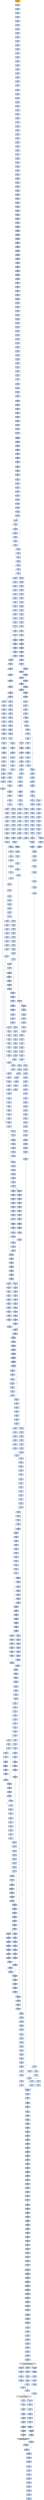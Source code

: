 strict digraph G {
	graph [bgcolor=transparent,
		name=G
	];
	node [color=lightsteelblue,
		fillcolor=lightsteelblue,
		shape=rectangle,
		style=filled
	];
	"0x00529dd6"	[label="0x00529dd6
lodsl"];
	"0x00529dd7"	[label="0x00529dd7
cmpl"];
	"0x00529dd6" -> "0x00529dd7"	[color="#000000"];
	"0x005fcb8a"	[label="0x005fcb8a
movl"];
	"0x005fcb8f"	[label="0x005fcb8f
subl"];
	"0x005fcb8a" -> "0x005fcb8f"	[color="#000000"];
	"0x005fcc74"	[label="0x005fcc74
leal"];
	"0x005fcc77"	[label="0x005fcc77
movw"];
	"0x005fcc74" -> "0x005fcc77"	[color="#000000"];
	"0x00529e19"	[label="0x00529e19
call"];
	"0x00529e1e"	[label="0x00529e1e
popl"];
	"0x00529e19" -> "0x00529e1e"	[color="#000000"];
	"0x00529e2e"	[label="0x00529e2e
popa"];
	"0x00529e2f"	[label="0x00529e2f
jmp"];
	"0x00529e2e" -> "0x00529e2f"	[color="#000000"];
	"0x005fcace"	[label="0x005fcace
jae"];
	"0x005fcad0"	[label="0x005fcad0
movl"];
	"0x005fcace" -> "0x005fcad0"	[color="#000000",
		label=F];
	"0x005fcb0b"	[label="0x005fcb0b
subl"];
	"0x005fcace" -> "0x005fcb0b"	[color="#000000",
		label=T];
	"0x005fc3e1"	[label="0x005fc3e1
subl"];
	"0x005fc3e4"	[label="0x005fc3e4
movl"];
	"0x005fc3e1" -> "0x005fc3e4"	[color="#000000"];
	"0x005fc7e2"	[label="0x005fc7e2
je"];
	"0x005fc7e8"	[label="0x005fc7e8
movzbl"];
	"0x005fc7e2" -> "0x005fc7e8"	[color="#000000",
		label=F];
	"0x005fc5fb"	[label="0x005fc5fb
movl"];
	"0x005fc5ff"	[label="0x005fc5ff
movl"];
	"0x005fc5fb" -> "0x005fc5ff"	[color="#000000"];
	"0x005fcdcd"	[label="0x005fcdcd
addl"];
	"0x005fcdd0"	[label="0x005fcdd0
cmpl"];
	"0x005fcdcd" -> "0x005fcdd0"	[color="#000000"];
	"0x005fc7ee"	[label="0x005fc7ee
shll"];
	"0x005fc7f1"	[label="0x005fc7f1
incl"];
	"0x005fc7ee" -> "0x005fc7f1"	[color="#000000"];
	"0x005fc6df"	[label="0x005fc6df
movl"];
	"0x005fc6e3"	[label="0x005fc6e3
jg"];
	"0x005fc6df" -> "0x005fc6e3"	[color="#000000"];
	"0x005fc334"	[label="0x005fc334
movb"];
	"0x005fc337"	[label="0x005fc337
jne"];
	"0x005fc334" -> "0x005fc337"	[color="#000000"];
	"0x005fc977"	[label="0x005fc977
movl"];
	"0x005fc97b"	[label="0x005fc97b
cmpl"];
	"0x005fc977" -> "0x005fc97b"	[color="#000000"];
	"0x005fc875"	[label="0x005fc875
imull"];
	"0x005fc878"	[label="0x005fc878
cmpl"];
	"0x005fc875" -> "0x005fc878"	[color="#000000"];
	"0x005fc325"	[label="0x005fc325
pushl"];
	"0x005fc326"	[label="0x005fc326
lodsl"];
	"0x005fc325" -> "0x005fc326"	[color="#000000"];
	"0x005fcacc"	[label="0x005fcacc
cmpl"];
	"0x005fcacc" -> "0x005fcace"	[color="#000000"];
	"0x005fca8d"	[label="0x005fca8d
jmp"];
	"0x005fcb01"	[label="0x005fcb01
movl"];
	"0x005fca8d" -> "0x005fcb01"	[color="#000000"];
	GETMODULEHANDLEA_KERNEL32_DLL	[color=lightgrey,
		fillcolor=lightgrey,
		label="GETMODULEHANDLEA_KERNEL32_DLL
GETMODULEHANDLEA"];
	"0x004dc818"	[label="0x004dc818
testl"];
	GETMODULEHANDLEA_KERNEL32_DLL -> "0x004dc818"	[color="#000000"];
	"0x00529d92"	[label="0x00529d92
orl"];
	GETMODULEHANDLEA_KERNEL32_DLL -> "0x00529d92"	[color="#000000"];
	"0x00529de4"	[label="0x00529de4
movl"];
	GETMODULEHANDLEA_KERNEL32_DLL -> "0x00529de4"	[color="#000000"];
	"0x005fc65b"	[label="0x005fc65b
addl"];
	"0x005fc65d"	[label="0x005fc65d
cmpl"];
	"0x005fc65b" -> "0x005fc65d"	[color="#000000"];
	"0x005fc622"	[label="0x005fc622
subl"];
	"0x005fc624"	[label="0x005fc624
movl"];
	"0x005fc622" -> "0x005fc624"	[color="#000000"];
	"0x005fca60"	[label="0x005fca60
movl"];
	"0x005fca64"	[label="0x005fca64
movl"];
	"0x005fca60" -> "0x005fca64"	[color="#000000"];
	"0x005fc38e"	[label="0x005fc38e
cmpl"];
	"0x005fc390"	[label="0x005fc390
jae"];
	"0x005fc38e" -> "0x005fc390"	[color="#000000"];
	"0x00529d56"	[label="0x00529d56
addl"];
	"0x00529d58"	[label="0x00529d58
addl"];
	"0x00529d56" -> "0x00529d58"	[color="#000000"];
	"0x005fc87a"	[label="0x005fc87a
jae"];
	"0x005fc878" -> "0x005fc87a"	[color="#000000"];
	"0x005fcca6"	[label="0x005fcca6
movl"];
	"0x005fccaa"	[label="0x005fccaa
jg"];
	"0x005fcca6" -> "0x005fccaa"	[color="#000000"];
	"0x005fcbb0"	[label="0x005fcbb0
leal"];
	"0x005fcbb3"	[label="0x005fcbb3
movl"];
	"0x005fcbb0" -> "0x005fcbb3"	[color="#000000"];
	"0x005fcdd4"	[label="0x005fcdd4
ja"];
	"0x005fcdd0" -> "0x005fcdd4"	[color="#000000"];
	"0x005fc534"	[label="0x005fc534
movl"];
	"0x005fc539"	[label="0x005fc539
subl"];
	"0x005fc534" -> "0x005fc539"	[color="#000000"];
	"0x005fc9d8"	[label="0x005fc9d8
jmp"];
	"0x005fca00"	[label="0x005fca00
movl"];
	"0x005fc9d8" -> "0x005fca00"	[color="#000000"];
	"0x005fcbe8"	[label="0x005fcbe8
jle"];
	"0x005fcbea"	[label="0x005fcbea
movl"];
	"0x005fcbe8" -> "0x005fcbea"	[color="#000000",
		label=F];
	"0x005fcbef"	[label="0x005fcbef
movl"];
	"0x005fcbe8" -> "0x005fcbef"	[color="#000000",
		label=T];
	"0x005fc665"	[label="0x005fc665
ja"];
	"0x005fc65d" -> "0x005fc665"	[color="#000000"];
	"0x005fc7cc"	[label="0x005fc7cc
subw"];
	"0x005fc7cf"	[label="0x005fc7cf
cmpl"];
	"0x005fc7cc" -> "0x005fc7cf"	[color="#000000"];
	"0x005fc9f8"	[label="0x005fc9f8
movl"];
	"0x005fc9fc"	[label="0x005fc9fc
movl"];
	"0x005fc9f8" -> "0x005fc9fc"	[color="#000000"];
	"0x005fce45"	[label="0x005fce45
xorl"];
	"0x005fce47"	[label="0x005fce47
movl"];
	"0x005fce45" -> "0x005fce47"	[color="#000000"];
	"0x005fc3d3"	[label="0x005fc3d3
addl"];
	"0x005fc3d8"	[label="0x005fc3d8
jmp"];
	"0x005fc3d3" -> "0x005fc3d8"	[color="#000000"];
	"0x005fc885"	[label="0x005fc885
movl"];
	"0x005fc889"	[label="0x005fc889
movl"];
	"0x005fc885" -> "0x005fc889"	[color="#000000"];
	"0x005fcabd"	[label="0x005fcabd
movw"];
	"0x005fcac1"	[label="0x005fcac1
movl"];
	"0x005fcabd" -> "0x005fcac1"	[color="#000000"];
	"0x005fc8e6"	[label="0x005fc8e6
subw"];
	"0x005fc8e9"	[label="0x005fc8e9
movw"];
	"0x005fc8e6" -> "0x005fc8e9"	[color="#000000"];
	"0x005fc88d"	[label="0x005fc88d
cmpl"];
	"0x005fc892"	[label="0x005fc892
leal"];
	"0x005fc88d" -> "0x005fc892"	[color="#000000"];
	"0x005fcd98"	[label="0x005fcd98
movl"];
	"0x005fcd9c"	[label="0x005fcd9c
movw"];
	"0x005fcd98" -> "0x005fcd9c"	[color="#000000"];
	"0x005fcc5e"	[label="0x005fcc5e
movw"];
	"0x005fcc61"	[label="0x005fcc61
movl"];
	"0x005fcc5e" -> "0x005fcc61"	[color="#000000"];
	"0x00529dda"	[label="0x00529dda
je"];
	"0x00529dd7" -> "0x00529dda"	[color="#000000"];
	"0x005fc45d"	[label="0x005fc45d
movl"];
	"0x005fc465"	[label="0x005fc465
movl"];
	"0x005fc45d" -> "0x005fc465"	[color="#000000"];
	"0x005fc43e"	[label="0x005fc43e
movl"];
	"0x005fc444"	[label="0x005fc444
movl"];
	"0x005fc43e" -> "0x005fc444"	[color="#000000"];
	"0x00529de7"	[label="0x00529de7
orb"];
	"0x00529de9"	[label="0x00529de9
movb"];
	"0x00529de7" -> "0x00529de9"	[color="#000000"];
	"0x005fcb5e"	[label="0x005fcb5e
je"];
	"0x005fcb64"	[label="0x005fcb64
shll"];
	"0x005fcb5e" -> "0x005fcb64"	[color="#000000",
		label=F];
	"0x005fcc40"	[label="0x005fcc40
shrl"];
	"0x005fcc43"	[label="0x005fcc43
movzwl"];
	"0x005fcc40" -> "0x005fcc43"	[color="#000000"];
	"0x005fc8a9"	[label="0x005fc8a9
movl"];
	"0x005fc8b0"	[label="0x005fc8b0
movl"];
	"0x005fc8a9" -> "0x005fc8b0"	[color="#000000"];
	"0x005fc3bd"	[label="0x005fc3bd
popl"];
	"0x005fc3be"	[label="0x005fc3be
addl"];
	"0x005fc3bd" -> "0x005fc3be"	[color="#000000"];
	"0x005fc63e"	[label="0x005fc63e
cmpl"];
	"0x005fc644"	[label="0x005fc644
jle"];
	"0x005fc63e" -> "0x005fc644"	[color="#000000"];
	"0x00529e28"	[label="0x00529e28
movl"];
	"0x00529e2d"	[label="0x00529e2d
stosl"];
	"0x00529e28" -> "0x00529e2d"	[color="#000000"];
	"0x005fc610"	[label="0x005fc610
leal"];
	"0x005fc613"	[label="0x005fc613
movw"];
	"0x005fc610" -> "0x005fc613"	[color="#000000"];
	"0x005fcac3"	[label="0x005fcac3
shrl"];
	"0x005fcac1" -> "0x005fcac3"	[color="#000000"];
	"0x005fc557"	[label="0x005fc557
andl"];
	"0x005fc55b"	[label="0x005fc55b
movl"];
	"0x005fc557" -> "0x005fc55b"	[color="#000000"];
	"0x005fc9ed"	[label="0x005fc9ed
movw"];
	"0x005fc9f4"	[label="0x005fc9f4
movl"];
	"0x005fc9ed" -> "0x005fc9f4"	[color="#000000"];
	"0x005fc819"	[label="0x005fc819
subl"];
	"0x005fc81b"	[label="0x005fc81b
movl"];
	"0x005fc819" -> "0x005fc81b"	[color="#000000"];
	"0x005fc80a"	[label="0x005fc80a
cmpl"];
	"0x005fc80c"	[label="0x005fc80c
jae"];
	"0x005fc80a" -> "0x005fc80c"	[color="#000000"];
	"0x005fcde3"	[label="0x005fcde3
addl"];
	"0x005fcdea"	[label="0x005fcdea
leal"];
	"0x005fcde3" -> "0x005fcdea"	[color="#000000"];
	"0x005fc8f0"	[label="0x005fc8f0
jmp"];
	"0x005fca14"	[label="0x005fca14
xorl"];
	"0x005fc8f0" -> "0x005fca14"	[color="#000000"];
	"0x005fcbe6"	[label="0x005fcbe6
movl"];
	"0x005fcbe6" -> "0x005fcbe8"	[color="#000000"];
	"0x005fc60b"	[label="0x005fc60b
cmpl"];
	"0x005fc60b" -> "0x005fc610"	[color="#000000"];
	"0x00529df0"	[label="0x00529df0
lodsb"];
	"0x00529df1"	[label="0x00529df1
orb"];
	"0x00529df0" -> "0x00529df1"	[color="#000000"];
	"0x005fce52"	[label="0x005fce52
movl"];
	"0x005fce54"	[label="0x005fce54
movl"];
	"0x005fce52" -> "0x005fce54"	[color="#000000"];
	"0x005fc5e7"	[label="0x005fc5e7
movw"];
	"0x005fc5ee"	[label="0x005fc5ee
shrl"];
	"0x005fc5e7" -> "0x005fc5ee"	[color="#000000"];
	"0x005fcb4e"	[label="0x005fcb4e
addl"];
	"0x005fcb50"	[label="0x005fcb50
cmpl"];
	"0x005fcb4e" -> "0x005fcb50"	[color="#000000"];
	"0x005fc94c"	[label="0x005fc94c
subl"];
	"0x005fc94e"	[label="0x005fc94e
movl"];
	"0x005fc94c" -> "0x005fc94e"	[color="#000000"];
	"0x005fc54f"	[label="0x005fc54f
movw"];
	"0x005fc553"	[label="0x005fc553
movl"];
	"0x005fc54f" -> "0x005fc553"	[color="#000000"];
	"0x005fcb9e"	[label="0x005fcb9e
subl"];
	"0x005fcba2"	[label="0x005fcba2
subl"];
	"0x005fcb9e" -> "0x005fcba2"	[color="#000000"];
	"0x005fc6c3"	[label="0x005fc6c3
jmp"];
	"0x005fc64c"	[label="0x005fc64c
cmpl"];
	"0x005fc6c3" -> "0x005fc64c"	[color="#000000"];
	"0x005fc671"	[label="0x005fc671
shll"];
	"0x005fc676"	[label="0x005fc676
movzbl"];
	"0x005fc671" -> "0x005fc676"	[color="#000000"];
	"0x005fc692"	[label="0x005fc692
jae"];
	"0x005fc6ad"	[label="0x005fc6ad
subl"];
	"0x005fc692" -> "0x005fc6ad"	[color="#000000",
		label=T];
	"0x005fc694"	[label="0x005fc694
movl"];
	"0x005fc692" -> "0x005fc694"	[color="#000000",
		label=F];
	"0x005fcbad"	[label="0x005fcbad
movw"];
	"0x005fcbad" -> "0x005fcbb0"	[color="#000000"];
	"0x005fcab7"	[label="0x005fcab7
shll"];
	"0x005fcaba"	[label="0x005fcaba
incl"];
	"0x005fcab7" -> "0x005fcaba"	[color="#000000"];
	"0x005fcdb5"	[label="0x005fcdb5
jne"];
	"0x005fcdbb"	[label="0x005fcdbb
movl"];
	"0x005fcdb5" -> "0x005fcdbb"	[color="#000000",
		label=F];
	"0x005fc3b8"	[label="0x005fc3b8
call"];
	"0x005fc3b8" -> "0x005fc3bd"	[color="#000000"];
	"0x005fcd5d"	[label="0x005fcd5d
movw"];
	"0x005fcd61"	[label="0x005fcd61
shrl"];
	"0x005fcd5d" -> "0x005fcd61"	[color="#000000"];
	"0x005fc5a1"	[label="0x005fc5a1
shll"];
	"0x005fc5a5"	[label="0x005fc5a5
movl"];
	"0x005fc5a1" -> "0x005fc5a5"	[color="#000000"];
	"0x005fcdf1"	[label="0x005fcdf1
movb"];
	"0x005fcdf5"	[label="0x005fcdf5
movb"];
	"0x005fcdf1" -> "0x005fcdf5"	[color="#000000"];
	"0x005fca36"	[label="0x005fca36
ja"];
	"0x005fca4e"	[label="0x005fca4e
movw"];
	"0x005fca36" -> "0x005fca4e"	[color="#000000",
		label=T];
	"0x005fca38"	[label="0x005fca38
cmpl"];
	"0x005fca36" -> "0x005fca38"	[color="#000000",
		label=F];
	"0x005fc8ce"	[label="0x005fc8ce
movb"];
	"0x005fc8d2"	[label="0x005fc8d2
incl"];
	"0x005fc8ce" -> "0x005fc8d2"	[color="#000000"];
	"0x005fcdfd"	[label="0x005fcdfd
je"];
	"0x005fce0e"	[label="0x005fce0e
movl"];
	"0x005fcdfd" -> "0x005fce0e"	[color="#000000",
		label=T];
	"0x005fcafd"	[label="0x005fcafd
movl"];
	"0x005fcafd" -> "0x005fcb01"	[color="#000000"];
	"0x005fca81"	[label="0x005fca81
movl"];
	"0x005fca85"	[label="0x005fca85
leal"];
	"0x005fca81" -> "0x005fca85"	[color="#000000"];
	"0x00529d0c"	[label="0x00529d0c
movl"];
	"0x00529d0f"	[label="0x00529d0f
orl"];
	"0x00529d0c" -> "0x00529d0f"	[color="#000000"];
	"0x005fcced"	[label="0x005fcced
shrl"];
	"0x005fccf1"	[label="0x005fccf1
addl"];
	"0x005fcced" -> "0x005fccf1"	[color="#000000"];
	"0x005fcb30"	[label="0x005fcb30
addl"];
	"0x005fcb36"	[label="0x005fcb36
movl"];
	"0x005fcb30" -> "0x005fcb36"	[color="#000000"];
	"0x005fc5f1"	[label="0x005fc5f1
movzwl"];
	"0x005fc5ee" -> "0x005fc5f1"	[color="#000000"];
	"0x00529dd4"	[label="0x00529dd4
movl"];
	"0x00529dd4" -> "0x00529dd6"	[color="#000000"];
	"0x005fcb6f"	[label="0x005fcb6f
incl"];
	"0x005fcb70"	[label="0x005fcb70
orl"];
	"0x005fcb6f" -> "0x005fcb70"	[color="#000000"];
	"0x005fcd6e"	[label="0x005fcd6e
movl"];
	"0x005fcd72"	[label="0x005fcd72
movl"];
	"0x005fcd6e" -> "0x005fcd72"	[color="#000000"];
	"0x005fcb5a"	[label="0x005fcb5a
cmpl"];
	"0x005fcb5a" -> "0x005fcb5e"	[color="#000000"];
	"0x005fcadb"	[label="0x005fcadb
shll"];
	"0x005fcae0"	[label="0x005fcae0
sarl"];
	"0x005fcadb" -> "0x005fcae0"	[color="#000000"];
	"0x005fc6e5"	[label="0x005fc6e5
movl"];
	"0x005fc6e3" -> "0x005fc6e5"	[color="#000000",
		label=F];
	"0x005fc6f2"	[label="0x005fc6f2
cmpl"];
	"0x005fc6e3" -> "0x005fc6f2"	[color="#000000",
		label=T];
	"0x005fcb82"	[label="0x005fcb82
cmpl"];
	"0x005fcb84"	[label="0x005fcb84
jae"];
	"0x005fcb82" -> "0x005fcb84"	[color="#000000"];
	"0x005fc71f"	[label="0x005fc71f
subw"];
	"0x005fc722"	[label="0x005fc722
cmpl"];
	"0x005fc71f" -> "0x005fc722"	[color="#000000"];
	"0x005fc7bc"	[label="0x005fc7bc
movl"];
	"0x005fc7be"	[label="0x005fc7be
subl"];
	"0x005fc7bc" -> "0x005fc7be"	[color="#000000"];
	"0x005fc71b"	[label="0x005fc71b
shrw"];
	"0x005fc71b" -> "0x005fc71f"	[color="#000000"];
	"0x005fc364"	[label="0x005fc364
pushl"];
	"0x005fc365"	[label="0x005fc365
movl"];
	"0x005fc364" -> "0x005fc365"	[color="#000000"];
	"0x005fcb2c"	[label="0x005fcb2c
movw"];
	"0x005fcb2c" -> "0x005fcb30"	[color="#000000"];
	"0x005fce15"	[label="0x005fce15
cmpl"];
	"0x005fce19"	[label="0x005fce19
jb"];
	"0x005fce15" -> "0x005fce19"	[color="#000000"];
	"0x005fcd26"	[label="0x005fcd26
movl"];
	"0x005fcd2b"	[label="0x005fcd2b
movl"];
	"0x005fcd26" -> "0x005fcd2b"	[color="#000000"];
	"0x005fc606"	[label="0x005fc606
movl"];
	"0x005fc608"	[label="0x005fc608
sarl"];
	"0x005fc606" -> "0x005fc608"	[color="#000000"];
	"0x005fccf3"	[label="0x005fccf3
cmpl"];
	"0x005fccf1" -> "0x005fccf3"	[color="#000000"];
	"0x005fcbfe"	[label="0x005fcbfe
leal"];
	"0x005fcc05"	[label="0x005fcc05
movl"];
	"0x005fcbfe" -> "0x005fcc05"	[color="#000000"];
	"0x005fca9c"	[label="0x005fca9c
cmpl"];
	"0x005fcaa2"	[label="0x005fcaa2
movw"];
	"0x005fca9c" -> "0x005fcaa2"	[color="#000000"];
	"0x005fc98a"	[label="0x005fc98a
cmpl"];
	"0x005fc98e"	[label="0x005fc98e
je"];
	"0x005fc98a" -> "0x005fc98e"	[color="#000000"];
	"0x005fc3c7"	[label="0x005fc3c7
movl"];
	"0x005fc3cc"	[label="0x005fc3cc
stosl"];
	"0x005fc3c7" -> "0x005fc3cc"	[color="#000000"];
	"0x005fc713"	[label="0x005fc713
movl"];
	"0x005fc717"	[label="0x005fc717
subl"];
	"0x005fc713" -> "0x005fc717"	[color="#000000"];
	"0x005fcb97"	[label="0x005fcb97
movl"];
	"0x005fcb99"	[label="0x005fcb99
movw"];
	"0x005fcb97" -> "0x005fcb99"	[color="#000000"];
	"0x00529dab"	[label="0x00529dab
call"];
	"0x00529e3e"	[label="0x00529e3e
jmp"];
	"0x00529dab" -> "0x00529e3e"	[color="#000000"];
	"0x005fc794"	[label="0x005fc794
movl"];
	"0x005fc798"	[label="0x005fc798
movl"];
	"0x005fc794" -> "0x005fc798"	[color="#000000"];
	"0x005fc455"	[label="0x005fc455
movl"];
	"0x005fc455" -> "0x005fc45d"	[color="#000000"];
	"0x005fc33c"	[label="0x005fc33c
movl"];
	"0x005fc33e"	[label="0x005fc33e
andb"];
	"0x005fc33c" -> "0x005fc33e"	[color="#000000"];
	"0x00529d6d"	[label="0x00529d6d
jne"];
	"0x00529d6f"	[label="0x00529d6f
movl"];
	"0x00529d6d" -> "0x00529d6f"	[color="#000000",
		label=F];
	"0x005fc8f7"	[label="0x005fc8f7
subl"];
	"0x005fc8f9"	[label="0x005fc8f9
shrw"];
	"0x005fc8f7" -> "0x005fc8f9"	[color="#000000"];
	"0x005fc311"	[label="0x005fc311
addl"];
	"0x005fc316"	[label="0x005fc316
movl"];
	"0x005fc311" -> "0x005fc316"	[color="#000000"];
	"0x005fc56e"	[label="0x005fc56e
imull"];
	"0x005fc574"	[label="0x005fc574
cmpl"];
	"0x005fc56e" -> "0x005fc574"	[color="#000000"];
	"0x005fc69d"	[label="0x005fc69d
subl"];
	"0x005fc69f"	[label="0x005fc69f
movl"];
	"0x005fc69d" -> "0x005fc69f"	[color="#000000"];
	"0x005fcd83"	[label="0x005fcd83
movl"];
	"0x005fcd87"	[label="0x005fcd87
jmp"];
	"0x005fcd83" -> "0x005fcd87"	[color="#000000"];
	"0x005fc4ad"	[label="0x005fc4ad
xorl"];
	"0x005fc4af"	[label="0x005fc4af
cmpl"];
	"0x005fc4ad" -> "0x005fc4af"	[color="#000000"];
	"0x005fc323"	[label="0x005fc323
movl"];
	"0x005fc323" -> "0x005fc325"	[color="#000000"];
	"0x005fcd6c"	[label="0x005fcd6c
jae"];
	"0x005fcd6c" -> "0x005fcd6e"	[color="#000000",
		label=F];
	"0x005fcd89"	[label="0x005fcd89
subl"];
	"0x005fcd6c" -> "0x005fcd89"	[color="#000000",
		label=T];
	"0x005fc86f"	[label="0x005fc86f
shrl"];
	"0x005fc872"	[label="0x005fc872
movzwl"];
	"0x005fc86f" -> "0x005fc872"	[color="#000000"];
	"0x005fc7a0"	[label="0x005fc7a0
xorl"];
	"0x005fc7a2"	[label="0x005fc7a2
cmpl"];
	"0x005fc7a0" -> "0x005fc7a2"	[color="#000000"];
	"0x005fca89"	[label="0x005fca89
movl"];
	"0x005fca85" -> "0x005fca89"	[color="#000000"];
	"0x005fc719"	[label="0x005fc719
movl"];
	"0x005fc719" -> "0x005fc71b"	[color="#000000"];
	"0x005fcb3e"	[label="0x005fcb3e
movl"];
	"0x005fcb43"	[label="0x005fcb43
movl"];
	"0x005fcb3e" -> "0x005fcb43"	[color="#000000"];
	"0x005fca42"	[label="0x005fca42
movzbl"];
	"0x005fca45"	[label="0x005fca45
shll"];
	"0x005fca42" -> "0x005fca45"	[color="#000000"];
	"0x005fcdd6"	[label="0x005fcdd6
movl"];
	"0x005fcddd"	[label="0x005fcddd
movl"];
	"0x005fcdd6" -> "0x005fcddd"	[color="#000000"];
	"0x005fc498"	[label="0x005fc498
movl"];
	"0x005fc4a0"	[label="0x005fc4a0
movl"];
	"0x005fc498" -> "0x005fc4a0"	[color="#000000"];
	"0x005fcdf0"	[label="0x005fcdf0
incl"];
	"0x005fcdf0" -> "0x005fcdf1"	[color="#000000"];
	"0x004dc821"	[label="0x004dc821
pushl"];
	"0x004dc822"	[label="0x004dc822
call"];
	"0x004dc821" -> "0x004dc822"	[color="#000000"];
	"0x005fccac"	[label="0x005fccac
movl"];
	"0x005fccaa" -> "0x005fccac"	[color="#000000",
		label=F];
	"0x005fccc8"	[label="0x005fccc8
leal"];
	"0x005fccaa" -> "0x005fccc8"	[color="#000000",
		label=T];
	"0x005fc7f8"	[label="0x005fc7f8
movl"];
	"0x005fc7fa"	[label="0x005fc7fa
shrl"];
	"0x005fc7f8" -> "0x005fc7fa"	[color="#000000"];
	"0x005fcc83"	[label="0x005fcc83
jne"];
	"0x005fcc85"	[label="0x005fcc85
leal"];
	"0x005fcc83" -> "0x005fcc85"	[color="#000000",
		label=F];
	"0x005fc48d"	[label="0x005fc48d
loop"];
	"0x005fc48f"	[label="0x005fc48f
movl"];
	"0x005fc48d" -> "0x005fc48f"	[color="#000000",
		label=F];
	"0x005fcd37"	[label="0x005fcd37
cmpl"];
	"0x005fcd3f"	[label="0x005fcd3f
ja"];
	"0x005fcd37" -> "0x005fcd3f"	[color="#000000"];
	"0x005fc630"	[label="0x005fc630
cmpl"];
	"0x005fc635"	[label="0x005fc635
movw"];
	"0x005fc630" -> "0x005fc635"	[color="#000000"];
	"0x005fcd59"	[label="0x005fcd59
movl"];
	"0x005fcd3f" -> "0x005fcd59"	[color="#000000",
		label=T];
	"0x005fcd41"	[label="0x005fcd41
cmpl"];
	"0x005fcd3f" -> "0x005fcd41"	[color="#000000",
		label=F];
	"0x005fc945"	[label="0x005fc945
movl"];
	"0x005fc947"	[label="0x005fc947
movl"];
	"0x005fc945" -> "0x005fc947"	[color="#000000"];
	"0x005fca6b"	[label="0x005fca6b
shll"];
	"0x005fca70"	[label="0x005fca70
sarl"];
	"0x005fca6b" -> "0x005fca70"	[color="#000000"];
	"0x005fc5dd"	[label="0x005fc5dd
shll"];
	"0x005fc5e0"	[label="0x005fc5e0
incl"];
	"0x005fc5dd" -> "0x005fc5e0"	[color="#000000"];
	"0x005fc6b8"	[label="0x005fc6b8
shrw"];
	"0x005fc6bc"	[label="0x005fc6bc
subw"];
	"0x005fc6b8" -> "0x005fc6bc"	[color="#000000"];
	"0x005fcc11"	[label="0x005fcc11
movl"];
	"0x005fcc15"	[label="0x005fcc15
addl"];
	"0x005fcc11" -> "0x005fcc15"	[color="#000000"];
	"0x005fcaeb"	[label="0x005fcaeb
leal"];
	"0x005fcaee"	[label="0x005fcaee
movl"];
	"0x005fcaeb" -> "0x005fcaee"	[color="#000000"];
	"0x005fc5c2"	[label="0x005fc5c2
movl"];
	"0x005fc5c6"	[label="0x005fc5c6
leal"];
	"0x005fc5c2" -> "0x005fc5c6"	[color="#000000"];
	"0x005fcb7c"	[label="0x005fcb7c
movzwl"];
	"0x005fcb7f"	[label="0x005fcb7f
imull"];
	"0x005fcb7c" -> "0x005fcb7f"	[color="#000000"];
	"0x005fccbd"	[label="0x005fccbd
addl"];
	"0x005fccc2"	[label="0x005fccc2
movl"];
	"0x005fccbd" -> "0x005fccc2"	[color="#000000"];
	"0x005fcca3"	[label="0x005fcca3
cmpl"];
	"0x005fcca3" -> "0x005fcca6"	[color="#000000"];
	"0x005fc4bf"	[label="0x005fc4bf
incl"];
	"0x005fc4c0"	[label="0x005fc4c0
incl"];
	"0x005fc4bf" -> "0x005fc4c0"	[color="#000000"];
	"0x005fc357"	[label="0x005fc357
movl"];
	"0x005fc359"	[label="0x005fc359
leal"];
	"0x005fc357" -> "0x005fc359"	[color="#000000"];
	"0x00529d96"	[label="0x00529d96
call"];
	"0x00529daa"	[label="0x00529daa
pushl"];
	"0x00529d96" -> "0x00529daa"	[color="#000000"];
	"0x005fcbbc"	[label="0x005fcbbc
jne"];
	"0x005fcbbe"	[label="0x005fcbbe
movb"];
	"0x005fcbbc" -> "0x005fcbbe"	[color="#000000",
		label=F];
	"0x005fc329"	[label="0x005fc329
addl"];
	"0x005fc32b"	[label="0x005fc32b
movl"];
	"0x005fc329" -> "0x005fc32b"	[color="#000000"];
	"0x005fc92b"	[label="0x005fc92b
movl"];
	"0x005fc92f"	[label="0x005fc92f
movl"];
	"0x005fc92b" -> "0x005fc92f"	[color="#000000"];
	"0x005fc44d"	[label="0x005fc44d
movl"];
	"0x005fc44d" -> "0x005fc455"	[color="#000000"];
	"0x00529dbb"	[label="0x00529dbb
movl"];
	"0x00529dbd"	[label="0x00529dbd
call"];
	"0x00529dbb" -> "0x00529dbd"	[color="#000000"];
	"0x005fccb2"	[label="0x005fccb2
addl"];
	"0x005fccb4"	[label="0x005fccb4
movl"];
	"0x005fccb2" -> "0x005fccb4"	[color="#000000"];
	"0x005fce4e"	[label="0x005fce4e
movl"];
	"0x005fce47" -> "0x005fce4e"	[color="#000000"];
	"0x00529d94"	[label="0x00529d94
je"];
	"0x00529d94" -> "0x00529d96"	[color="#000000",
		label=F];
	"0x005fcc17"	[label="0x005fcc17
cmpl"];
	"0x005fcc1f"	[label="0x005fcc1f
ja"];
	"0x005fcc17" -> "0x005fcc1f"	[color="#000000"];
	"0x00529db0"	[label="0x00529db0
orl"];
	"0x00529db2"	[label="0x00529db2
je"];
	"0x00529db0" -> "0x00529db2"	[color="#000000"];
	"0x005fc3de"	[label="0x005fc3de
pushl"];
	"0x005fc3df"	[label="0x005fc3df
pushl"];
	"0x005fc3de" -> "0x005fc3df"	[color="#000000"];
	"0x005fc61a"	[label="0x005fc61a
je"];
	"0x005fc613" -> "0x005fc61a"	[color="#000000"];
	"0x005fce60"	[label="0x005fce60
popl"];
	"0x005fce61"	[label="0x005fce61
popl"];
	"0x005fce60" -> "0x005fce61"	[color="#000000"];
	"0x005fcd1e"	[label="0x005fcd1e
movl"];
	"0x005fcd1e" -> "0x005fcd26"	[color="#000000"];
	"0x005fc895"	[label="0x005fc895
movw"];
	"0x005fc892" -> "0x005fc895"	[color="#000000"];
	"0x005fc379"	[label="0x005fc379
pushl"];
	"0x005fc37a"	[label="0x005fc37a
call"];
	"0x005fc379" -> "0x005fc37a"	[color="#000000"];
	"0x005fc77a"	[label="0x005fc77a
movl"];
	"0x005fc77e"	[label="0x005fc77e
leal"];
	"0x005fc77a" -> "0x005fc77e"	[color="#000000"];
	"0x005fc475"	[label="0x005fc475
leal"];
	"0x005fc47b"	[label="0x005fc47b
cmpl"];
	"0x005fc475" -> "0x005fc47b"	[color="#000000"];
	"0x005fcac9"	[label="0x005fcac9
imull"];
	"0x005fcac9" -> "0x005fcacc"	[color="#000000"];
	"0x005fccd9"	[label="0x005fccd9
je"];
	"0x005fccdf"	[label="0x005fccdf
shll"];
	"0x005fccd9" -> "0x005fccdf"	[color="#000000",
		label=F];
	"0x005fcb91"	[label="0x005fcb91
sarl"];
	"0x005fcb8f" -> "0x005fcb91"	[color="#000000"];
	"0x005fc411"	[label="0x005fc411
shll"];
	"0x005fc413"	[label="0x005fc413
movl"];
	"0x005fc411" -> "0x005fc413"	[color="#000000"];
	"0x005fcd00"	[label="0x005fcd00
decl"];
	"0x005fcd01"	[label="0x005fcd01
jne"];
	"0x005fcd00" -> "0x005fcd01"	[color="#000000"];
	"0x005fcad4"	[label="0x005fcad4
movl"];
	"0x005fcad9"	[label="0x005fcad9
subl"];
	"0x005fcad4" -> "0x005fcad9"	[color="#000000"];
	"0x005fc9bc"	[label="0x005fc9bc
movl"];
	"0x005fc9c1"	[label="0x005fc9c1
subl"];
	"0x005fc9bc" -> "0x005fc9c1"	[color="#000000"];
	"0x005fcae3"	[label="0x005fcae3
movl"];
	"0x005fcae3" -> "0x005fcaeb"	[color="#000000"];
	"0x005fc67f"	[label="0x005fc67f
movl"];
	"0x005fc683"	[label="0x005fc683
movw"];
	"0x005fc67f" -> "0x005fc683"	[color="#000000"];
	"0x005fc353"	[label="0x005fc353
shll"];
	"0x005fc355"	[label="0x005fc355
popl"];
	"0x005fc353" -> "0x005fc355"	[color="#000000"];
	"0x005fc9a9"	[label="0x005fc9a9
movw"];
	"0x005fc9b0"	[label="0x005fc9b0
movzwl"];
	"0x005fc9a9" -> "0x005fc9b0"	[color="#000000"];
	"0x005fc579"	[label="0x005fc579
leal"];
	"0x005fc574" -> "0x005fc579"	[color="#000000"];
	"0x005fc7a7"	[label="0x005fc7a7
setg"];
	"0x005fc7a2" -> "0x005fc7a7"	[color="#000000"];
	"0x005fcb09"	[label="0x005fcb09
jmp"];
	"0x005fcb3a"	[label="0x005fcb3a
movl"];
	"0x005fcb09" -> "0x005fcb3a"	[color="#000000"];
	"0x005fca1b"	[label="0x005fca1b
movl"];
	"0x005fca1f"	[label="0x005fca1f
setg"];
	"0x005fca1b" -> "0x005fca1f"	[color="#000000"];
	"0x005fc96e"	[label="0x005fc96e
movl"];
	"0x005fc970"	[label="0x005fc970
shrw"];
	"0x005fc96e" -> "0x005fc970"	[color="#000000"];
	"0x00529d49"	[label="0x00529d49
call"];
	"0x00529d4e"	[label="0x00529d4e
popl"];
	"0x00529d49" -> "0x00529d4e"	[color="#000000"];
	"0x005fc807"	[label="0x005fc807
imull"];
	"0x005fc807" -> "0x005fc80a"	[color="#000000"];
	"0x005fcda8"	[label="0x005fcda8
movl"];
	"0x005fcd87" -> "0x005fcda8"	[color="#000000"];
	"0x005fcb72"	[label="0x005fcb72
movl"];
	"0x005fcb70" -> "0x005fcb72"	[color="#000000"];
	"0x005fc7b0"	[label="0x005fc7b0
leal"];
	"0x005fc7b3"	[label="0x005fc7b3
movl"];
	"0x005fc7b0" -> "0x005fc7b3"	[color="#000000"];
	"0x005fca5c"	[label="0x005fca5c
cmpl"];
	"0x005fca5e"	[label="0x005fca5e
jae"];
	"0x005fca5c" -> "0x005fca5e"	[color="#000000"];
	"0x005fccb7"	[label="0x005fccb7
leal"];
	"0x005fccb4" -> "0x005fccb7"	[color="#000000"];
	"0x005fcaf6"	[label="0x005fcaf6
leal"];
	"0x005fcaf6" -> "0x005fcafd"	[color="#000000"];
	"0x005fce0e" -> "0x005fce15"	[color="#000000"];
	"0x005fca7b"	[label="0x005fca7b
leal"];
	"0x005fca7e"	[label="0x005fca7e
movw"];
	"0x005fca7b" -> "0x005fca7e"	[color="#000000"];
	"0x005fc863"	[label="0x005fc863
incl"];
	"0x005fc864"	[label="0x005fc864
orl"];
	"0x005fc863" -> "0x005fc864"	[color="#000000"];
	"0x005fce62"	[label="0x005fce62
popl"];
	"0x005fce61" -> "0x005fce62"	[color="#000000"];
	"0x005fcdf7"	[label="0x005fcdf7
incl"];
	"0x005fcdf5" -> "0x005fcdf7"	[color="#000000"];
	"0x005fcdd4" -> "0x005fcdd6"	[color="#000000",
		label=F];
	"0x005fcc25"	[label="0x005fcc25
je"];
	"0x005fcc2b"	[label="0x005fcc2b
shll"];
	"0x005fcc25" -> "0x005fcc2b"	[color="#000000",
		label=F];
	"0x005fcbea" -> "0x005fcbef"	[color="#000000"];
	"0x005fc34b"	[label="0x005fc34b
pushl"];
	"0x005fc34c"	[label="0x005fc34c
addb"];
	"0x005fc34b" -> "0x005fc34c"	[color="#000000"];
	"0x005fc7c2"	[label="0x005fc7c2
movl"];
	"0x005fc7c4"	[label="0x005fc7c4
shrw"];
	"0x005fc7c2" -> "0x005fc7c4"	[color="#000000"];
	"0x005fc3e0"	[label="0x005fc3e0
pushl"];
	"0x005fc3df" -> "0x005fc3e0"	[color="#000000"];
	"0x005fc768"	[label="0x005fc768
jae"];
	"0x005fc768" -> "0x005fc7bc"	[color="#000000",
		label=T];
	"0x005fc76a"	[label="0x005fc76a
movl"];
	"0x005fc768" -> "0x005fc76a"	[color="#000000",
		label=F];
	"0x005fcad0" -> "0x005fcad4"	[color="#000000"];
	"0x005fc9e2"	[label="0x005fc9e2
shrw"];
	"0x005fc9e6"	[label="0x005fc9e6
subw"];
	"0x005fc9e2" -> "0x005fc9e6"	[color="#000000"];
	"0x005fcc88"	[label="0x005fcc88
cmpl"];
	"0x005fcc85" -> "0x005fcc88"	[color="#000000"];
	"0x005fc889" -> "0x005fc88d"	[color="#000000"];
	"0x005fc360"	[label="0x005fc360
pushl"];
	"0x005fc361"	[label="0x005fc361
subl"];
	"0x005fc360" -> "0x005fc361"	[color="#000000"];
	"0x005fc7d5"	[label="0x005fc7d5
movw"];
	"0x005fc7cf" -> "0x005fc7d5"	[color="#000000"];
	"0x005fc922"	[label="0x005fc922
shll"];
	"0x005fc925"	[label="0x005fc925
shll"];
	"0x005fc922" -> "0x005fc925"	[color="#000000"];
	"0x005fc9ba"	[label="0x005fc9ba
movl"];
	"0x005fc9ba" -> "0x005fc9bc"	[color="#000000"];
	"0x005fc7c8"	[label="0x005fc7c8
movl"];
	"0x005fc7c4" -> "0x005fc7c8"	[color="#000000"];
	"0x005fca69"	[label="0x005fca69
subl"];
	"0x005fca69" -> "0x005fca6b"	[color="#000000"];
	"0x005fcd2f"	[label="0x005fcd2f
addl"];
	"0x005fcd31"	[label="0x005fcd31
movl"];
	"0x005fcd2f" -> "0x005fcd31"	[color="#000000"];
	"0x005fc952"	[label="0x005fc952
sarl"];
	"0x005fc94e" -> "0x005fc952"	[color="#000000"];
	"0x005fc777"	[label="0x005fc777
sarl"];
	"0x005fc777" -> "0x005fc77a"	[color="#000000"];
	"0x005fc58a"	[label="0x005fc58a
movl"];
	"0x005fc58e"	[label="0x005fc58e
subl"];
	"0x005fc58a" -> "0x005fc58e"	[color="#000000"];
	"0x005fc7fd"	[label="0x005fc7fd
movw"];
	"0x005fc7fa" -> "0x005fc7fd"	[color="#000000"];
	"0x005fcc21"	[label="0x005fcc21
cmpl"];
	"0x005fcc21" -> "0x005fcc25"	[color="#000000"];
	"0x00529df3"	[label="0x00529df3
je"];
	"0x00529df1" -> "0x00529df3"	[color="#000000"];
	"0x005fc72c"	[label="0x005fc72c
movl"];
	"0x005fc730"	[label="0x005fc730
leal"];
	"0x005fc72c" -> "0x005fc730"	[color="#000000"];
	"0x005fcaa5"	[label="0x005fcaa5
ja"];
	"0x005fcaa5" -> "0x005fcabd"	[color="#000000",
		label=T];
	"0x005fcaa7"	[label="0x005fcaa7
cmpl"];
	"0x005fcaa5" -> "0x005fcaa7"	[color="#000000",
		label=F];
	"0x005fc528"	[label="0x005fc528
cmpl"];
	"0x005fc52a"	[label="0x005fc52a
jae"];
	"0x005fc528" -> "0x005fc52a"	[color="#000000"];
	"0x005fcd59" -> "0x005fcd5d"	[color="#000000"];
	"0x005fc79c"	[label="0x005fc79c
movl"];
	"0x005fc798" -> "0x005fc79c"	[color="#000000"];
	"0x00529dd3"	[label="0x00529dd3
popl"];
	"0x00529dd3" -> "0x00529dd4"	[color="#000000"];
	"0x005fc665" -> "0x005fc67f"	[color="#000000",
		label=T];
	"0x005fc667"	[label="0x005fc667
cmpl"];
	"0x005fc665" -> "0x005fc667"	[color="#000000",
		label=F];
	"0x005fc31e"	[label="0x005fc31e
lodsw"];
	"0x005fc320"	[label="0x005fc320
shll"];
	"0x005fc31e" -> "0x005fc320"	[color="#000000"];
	"0x005fc310"	[label="0x005fc310
popl"];
	"0x005fc310" -> "0x005fc311"	[color="#000000"];
	"0x005fc5da"	[label="0x005fc5da
movzbl"];
	"0x005fc5da" -> "0x005fc5dd"	[color="#000000"];
	"0x005fcb76"	[label="0x005fcb76
movw"];
	"0x005fcb79"	[label="0x005fcb79
shrl"];
	"0x005fcb76" -> "0x005fcb79"	[color="#000000"];
	"0x005fcaf2"	[label="0x005fcaf2
movw"];
	"0x005fcaf2" -> "0x005fcaf6"	[color="#000000"];
	"0x005fc32d"	[label="0x005fc32d
pushl"];
	"0x005fc32b" -> "0x005fc32d"	[color="#000000"];
	"0x005fc9e9"	[label="0x005fc9e9
movl"];
	"0x005fc9e6" -> "0x005fc9e9"	[color="#000000"];
	"0x005fcc37"	[label="0x005fcc37
orl"];
	"0x005fcc39"	[label="0x005fcc39
movl"];
	"0x005fcc37" -> "0x005fcc39"	[color="#000000"];
	"0x005fccd3"	[label="0x005fccd3
ja"];
	"0x005fccd3" -> "0x005fcced"	[color="#000000",
		label=T];
	"0x005fccd5"	[label="0x005fccd5
cmpl"];
	"0x005fccd3" -> "0x005fccd5"	[color="#000000",
		label=F];
	"0x005fc4f2"	[label="0x005fc4f2
cmpl"];
	"0x005fc4fa"	[label="0x005fc4fa
leal"];
	"0x005fc4f2" -> "0x005fc4fa"	[color="#000000"];
	"0x005fcda4"	[label="0x005fcda4
incl"];
	"0x005fcda5"	[label="0x005fcda5
orl"];
	"0x005fcda4" -> "0x005fcda5"	[color="#000000"];
	"0x005fc9de"	[label="0x005fc9de
subl"];
	"0x005fc9e0"	[label="0x005fc9e0
movl"];
	"0x005fc9de" -> "0x005fc9e0"	[color="#000000"];
	"0x005fc84e"	[label="0x005fc84e
ja"];
	"0x005fc850"	[label="0x005fc850
cmpl"];
	"0x005fc84e" -> "0x005fc850"	[color="#000000",
		label=F];
	"0x005fc866"	[label="0x005fc866
movw"];
	"0x005fc84e" -> "0x005fc866"	[color="#000000",
		label=T];
	"0x00529db4"	[label="0x00529db4
pushl"];
	"0x00529db5"	[label="0x00529db5
pushl"];
	"0x00529db4" -> "0x00529db5"	[color="#000000"];
	"0x005fc7dc"	[label="0x005fc7dc
ja"];
	"0x005fc7de"	[label="0x005fc7de
cmpl"];
	"0x005fc7dc" -> "0x005fc7de"	[color="#000000",
		label=F];
	"0x005fc7f4"	[label="0x005fc7f4
movl"];
	"0x005fc7dc" -> "0x005fc7f4"	[color="#000000",
		label=T];
	"0x005fc4f0"	[label="0x005fc4f0
addl"];
	"0x005fc4f0" -> "0x005fc4f2"	[color="#000000"];
	"0x005fce5b"	[label="0x005fce5b
movl"];
	"0x005fce54" -> "0x005fce5b"	[color="#000000"];
	"0x00529db6"	[label="0x00529db6
pushl"];
	"0x00529db8"	[label="0x00529db8
pushl"];
	"0x00529db6" -> "0x00529db8"	[color="#000000"];
	GETPROCADDRESS_KERNEL32_DLL	[color=lightgrey,
		fillcolor=lightgrey,
		label="GETPROCADDRESS_KERNEL32_DLL
GETPROCADDRESS"];
	"0x004dc822" -> GETPROCADDRESS_KERNEL32_DLL	[color="#000000"];
	"0x005fc9b3"	[label="0x005fc9b3
imull"];
	"0x005fc9b0" -> "0x005fc9b3"	[color="#000000"];
	"0x005fcb24"	[label="0x005fcb24
movl"];
	"0x005fcb24" -> "0x005fcb2c"	[color="#000000"];
	"0x005fcc49"	[label="0x005fcc49
cmpl"];
	"0x005fcc4b"	[label="0x005fcc4b
jae"];
	"0x005fcc49" -> "0x005fcc4b"	[color="#000000"];
	"0x005fc48a"	[label="0x005fc48a
addl"];
	"0x005fc48a" -> "0x005fc48d"	[color="#000000"];
	"0x005fc566"	[label="0x005fc566
subl"];
	"0x005fc56a"	[label="0x005fc56a
sarl"];
	"0x005fc566" -> "0x005fc56a"	[color="#000000"];
	"0x005fcbc2"	[label="0x005fcbc2
movl"];
	"0x005fcbbe" -> "0x005fcbc2"	[color="#000000"];
	"0x005fc3d2"	[label="0x005fc3d2
popl"];
	"0x005fc3d2" -> "0x005fc3d3"	[color="#000000"];
	"0x005fc449"	[label="0x005fc449
movl"];
	"0x005fc444" -> "0x005fc449"	[color="#000000"];
	"0x005fc503"	[label="0x005fc503
je"];
	"0x005fc509"	[label="0x005fc509
shll"];
	"0x005fc503" -> "0x005fc509"	[color="#000000",
		label=F];
	"0x005fc382"	[label="0x005fc382
popl"];
	"0x005fc383"	[label="0x005fc383
subl"];
	"0x005fc382" -> "0x005fc383"	[color="#000000"];
	"0x005fc36f"	[label="0x005fc36f
pushl"];
	"0x005fc370"	[label="0x005fc370
addl"];
	"0x005fc36f" -> "0x005fc370"	[color="#000000"];
	"0x005fcd45"	[label="0x005fcd45
je"];
	"0x005fcd4b"	[label="0x005fcd4b
shll"];
	"0x005fcd45" -> "0x005fcd4b"	[color="#000000",
		label=F];
	"0x005fc3c6"	[label="0x005fc3c6
stosb"];
	"0x005fc3c6" -> "0x005fc3c7"	[color="#000000"];
	"0x00529d5b"	[label="0x00529d5b
addl"];
	"0x00529d5e"	[label="0x00529d5e
popl"];
	"0x00529d5b" -> "0x00529d5e"	[color="#000000"];
	"0x005fc9b8"	[label="0x005fc9b8
jae"];
	"0x005fc9b8" -> "0x005fc9ba"	[color="#000000",
		label=F];
	"0x005fc9da"	[label="0x005fc9da
movl"];
	"0x005fc9b8" -> "0x005fc9da"	[color="#000000",
		label=T];
	"0x00529d4f"	[label="0x00529d4f
addl"];
	"0x00529d54"	[label="0x00529d54
movl"];
	"0x00529d4f" -> "0x00529d54"	[color="#000000"];
	"0x005fca4b"	[label="0x005fca4b
incl"];
	"0x005fca4c"	[label="0x005fca4c
orl"];
	"0x005fca4b" -> "0x005fca4c"	[color="#000000"];
	"0x00529df3" -> "0x00529dd6"	[color="#000000",
		label=T];
	"0x005fc789"	[label="0x005fc789
movl"];
	"0x005fc78d"	[label="0x005fc78d
movw"];
	"0x005fc789" -> "0x005fc78d"	[color="#000000"];
	"0x005fcdb1"	[label="0x005fcdb1
movl"];
	"0x005fcdb1" -> "0x005fcdb5"	[color="#000000"];
	"0x005fcd50"	[label="0x005fcd50
movzbl"];
	"0x005fcd4b" -> "0x005fcd50"	[color="#000000"];
	"0x005fc7f2"	[label="0x005fc7f2
orl"];
	"0x005fc7f2" -> "0x005fc7f4"	[color="#000000"];
	"0x005fc51f"	[label="0x005fc51f
shrl"];
	"0x005fc522"	[label="0x005fc522
movzwl"];
	"0x005fc51f" -> "0x005fc522"	[color="#000000"];
	"0x005fcc4d"	[label="0x005fcc4d
movl"];
	"0x005fcc51"	[label="0x005fcc51
movl"];
	"0x005fcc4d" -> "0x005fcc51"	[color="#000000"];
	"0x005fcbc9"	[label="0x005fcbc9
subl"];
	"0x005fcbcb"	[label="0x005fcbcb
addl"];
	"0x005fcbc9" -> "0x005fcbcb"	[color="#000000"];
	"0x005fc915"	[label="0x005fc915
cmpl"];
	"0x005fc919"	[label="0x005fc919
je"];
	"0x005fc915" -> "0x005fc919"	[color="#000000"];
	"0x004dc81a"	[label="0x004dc81a
je"];
	"0x004dc818" -> "0x004dc81a"	[color="#000000"];
	"0x005fcd35"	[label="0x005fcd35
addl"];
	"0x005fcd31" -> "0x005fcd35"	[color="#000000"];
	"0x005fc6b5"	[label="0x005fc6b5
leal"];
	"0x005fc6b5" -> "0x005fc6b8"	[color="#000000"];
	"0x005fc654"	[label="0x005fc654
leal"];
	"0x005fc657"	[label="0x005fc657
movl"];
	"0x005fc654" -> "0x005fc657"	[color="#000000"];
	"0x005fcddf"	[label="0x005fcddf
subl"];
	"0x005fcddf" -> "0x005fcde3"	[color="#000000"];
	"0x005fc754"	[label="0x005fc754
movl"];
	"0x005fc756"	[label="0x005fc756
shrl"];
	"0x005fc754" -> "0x005fc756"	[color="#000000"];
	"0x00529db5" -> "0x00529db6"	[color="#000000"];
	"0x005fca48"	[label="0x005fca48
shll"];
	"0x005fca48" -> "0x005fca4b"	[color="#000000"];
	"0x005fc4d3"	[label="0x005fc4d3
jae"];
	"0x005fc4d9"	[label="0x005fc4d9
movl"];
	"0x005fc4d3" -> "0x005fc4d9"	[color="#000000",
		label=F];
	"0x005fcc8b"	[label="0x005fcc8b
movl"];
	"0x005fcc8e"	[label="0x005fcc8e
jle"];
	"0x005fcc8b" -> "0x005fcc8e"	[color="#000000"];
	"0x005fccc6"	[label="0x005fccc6
jmp"];
	"0x005fccc6" -> "0x005fcd1e"	[color="#000000"];
	"0x005fcbb8"	[label="0x005fcbb8
movl"];
	"0x005fcbb8" -> "0x005fcbbc"	[color="#000000"];
	"0x005fcbde"	[label="0x005fcbde
addl"];
	"0x005fcbe3"	[label="0x005fcbe3
cmpl"];
	"0x005fcbde" -> "0x005fcbe3"	[color="#000000"];
	"0x005fc4a9"	[label="0x005fc4a9
movl"];
	"0x005fc4a9" -> "0x005fc4ad"	[color="#000000"];
	"0x005fc3dd"	[label="0x005fc3dd
pushl"];
	"0x005fc37a" -> "0x005fc3dd"	[color="#000000"];
	"0x005fc854"	[label="0x005fc854
je"];
	"0x005fc850" -> "0x005fc854"	[color="#000000"];
	"0x005fca22"	[label="0x005fca22
addl"];
	"0x005fca28"	[label="0x005fca28
leal"];
	"0x005fca22" -> "0x005fca28"	[color="#000000"];
	"0x005fc63c"	[label="0x005fc63c
je"];
	"0x005fc635" -> "0x005fc63c"	[color="#000000"];
	"0x00529e13"	[label="0x00529e13
orb"];
	"0x00529e15"	[label="0x00529e15
jne"];
	"0x00529e13" -> "0x00529e15"	[color="#000000"];
	"0x005fc356"	[label="0x005fc356
popl"];
	"0x005fc356" -> "0x005fc357"	[color="#000000"];
	"0x005fcc65"	[label="0x005fcc65
subl"];
	"0x005fcc69"	[label="0x005fcc69
subl"];
	"0x005fcc65" -> "0x005fcc69"	[color="#000000"];
	"0x005fc50e"	[label="0x005fc50e
movzbl"];
	"0x005fc511"	[label="0x005fc511
shll"];
	"0x005fc50e" -> "0x005fc511"	[color="#000000"];
	"0x005fcdc3"	[label="0x005fcdc3
je"];
	"0x005fcdc5"	[label="0x005fcdc5
movl"];
	"0x005fcdc3" -> "0x005fcdc5"	[color="#000000",
		label=F];
	"0x005fce63"	[label="0x005fce63
popl"];
	"0x005fce62" -> "0x005fce63"	[color="#000000"];
	"0x005fce3e"	[label="0x005fce3e
subl"];
	"0x005fce3e" -> "0x005fce45"	[color="#000000"];
	"0x005fc9c3"	[label="0x005fc9c3
movl"];
	"0x005fc9c1" -> "0x005fc9c3"	[color="#000000"];
	"0x005fc416"	[label="0x005fc416
movl"];
	"0x005fc41a"	[label="0x005fc41a
movzbl"];
	"0x005fc416" -> "0x005fc41a"	[color="#000000"];
	"0x005fcaa2" -> "0x005fcaa5"	[color="#000000"];
	"0x005fcd03"	[label="0x005fcd03
movl"];
	"0x005fcd07"	[label="0x005fcd07
shll"];
	"0x005fcd03" -> "0x005fcd07"	[color="#000000"];
	"0x005fc974"	[label="0x005fc974
subw"];
	"0x005fc970" -> "0x005fc974"	[color="#000000"];
	"0x005fc928"	[label="0x005fc928
incl"];
	"0x005fc929"	[label="0x005fc929
orl"];
	"0x005fc928" -> "0x005fc929"	[color="#000000"];
	"0x005fccf9"	[label="0x005fccf9
subl"];
	"0x005fccfd"	[label="0x005fccfd
orl"];
	"0x005fccf9" -> "0x005fccfd"	[color="#000000"];
	"0x005fc363"	[label="0x005fc363
pushl"];
	"0x005fc363" -> "0x005fc364"	[color="#000000"];
	"0x005fc864" -> "0x005fc866"	[color="#000000"];
	"0x005fc6a1"	[label="0x005fc6a1
sarl"];
	"0x005fc6a4"	[label="0x005fc6a4
leal"];
	"0x005fc6a1" -> "0x005fc6a4"	[color="#000000"];
	"0x005fcab4"	[label="0x005fcab4
shll"];
	"0x005fcab4" -> "0x005fcab7"	[color="#000000"];
	"0x005fc327"	[label="0x005fc327
subl"];
	"0x005fc326" -> "0x005fc327"	[color="#000000"];
	"0x005fc5c9"	[label="0x005fc5c9
ja"];
	"0x005fc5cb"	[label="0x005fc5cb
cmpl"];
	"0x005fc5c9" -> "0x005fc5cb"	[color="#000000",
		label=F];
	"0x005fc5e3"	[label="0x005fc5e3
movl"];
	"0x005fc5c9" -> "0x005fc5e3"	[color="#000000",
		label=T];
	"0x005fc5cf"	[label="0x005fc5cf
je"];
	"0x005fc5d5"	[label="0x005fc5d5
shll"];
	"0x005fc5cf" -> "0x005fc5d5"	[color="#000000",
		label=F];
	"0x005fc56c"	[label="0x005fc56c
addl"];
	"0x005fc56c" -> "0x005fc56e"	[color="#000000"];
	"0x005fc9c7"	[label="0x005fc9c7
sarl"];
	"0x005fc9ca"	[label="0x005fc9ca
leal"];
	"0x005fc9c7" -> "0x005fc9ca"	[color="#000000"];
	"0x00529d54" -> "0x00529d56"	[color="#000000"];
	"0x005fc5f4"	[label="0x005fc5f4
imull"];
	"0x005fc5f1" -> "0x005fc5f4"	[color="#000000"];
	"0x005fc6bf"	[label="0x005fc6bf
movw"];
	"0x005fc6bf" -> "0x005fc6c3"	[color="#000000"];
	"0x005fc5a9"	[label="0x005fc5a9
leal"];
	"0x005fc5ac"	[label="0x005fc5ac
movl"];
	"0x005fc5a9" -> "0x005fc5ac"	[color="#000000"];
	"0x005fc6bc" -> "0x005fc6bf"	[color="#000000"];
	"0x005fc6ed"	[label="0x005fc6ed
jmp"];
	"0x005fc6e5" -> "0x005fc6ed"	[color="#000000"];
	"0x005fc8e0"	[label="0x005fc8e0
movl"];
	"0x005fc8e2"	[label="0x005fc8e2
shrw"];
	"0x005fc8e0" -> "0x005fc8e2"	[color="#000000"];
	"0x005fc841"	[label="0x005fc841
addl"];
	"0x005fc845"	[label="0x005fc845
cmpl"];
	"0x005fc841" -> "0x005fc845"	[color="#000000"];
	"0x005fcd95"	[label="0x005fcd95
subw"];
	"0x005fcd95" -> "0x005fcd98"	[color="#000000"];
	"0x005fcd53"	[label="0x005fcd53
shll"];
	"0x005fcd50" -> "0x005fcd53"	[color="#000000"];
	"0x005fc7de" -> "0x005fc7e2"	[color="#000000"];
	"0x005fc91f"	[label="0x005fc91f
movzbl"];
	"0x005fc91f" -> "0x005fc922"	[color="#000000"];
	"0x005fc6b3"	[label="0x005fc6b3
movl"];
	"0x005fc6b3" -> "0x005fc6b5"	[color="#000000"];
	"0x005fca53"	[label="0x005fca53
shrl"];
	"0x005fca56"	[label="0x005fca56
movzwl"];
	"0x005fca53" -> "0x005fca56"	[color="#000000"];
	"0x005fce5d"	[label="0x005fce5d
addl"];
	"0x005fce5b" -> "0x005fce5d"	[color="#000000"];
	"0x005fc9c3" -> "0x005fc9c7"	[color="#000000"];
	"0x005fcd67"	[label="0x005fcd67
imull"];
	"0x005fcd6a"	[label="0x005fcd6a
cmpl"];
	"0x005fcd67" -> "0x005fcd6a"	[color="#000000"];
	"0x005fc804"	[label="0x005fc804
movzwl"];
	"0x005fc7fd" -> "0x005fc804"	[color="#000000"];
	"0x005fcb69"	[label="0x005fcb69
movzbl"];
	"0x005fcb64" -> "0x005fcb69"	[color="#000000"];
	"0x005fc4c3"	[label="0x005fc4c3
cmpl"];
	"0x005fc4c6"	[label="0x005fc4c6
jle"];
	"0x005fc4c3" -> "0x005fc4c6"	[color="#000000"];
	"0x005fc86d"	[label="0x005fc86d
movl"];
	"0x005fc86d" -> "0x005fc86f"	[color="#000000"];
	"0x005fc6b1"	[label="0x005fc6b1
subl"];
	"0x005fc6b1" -> "0x005fc6b3"	[color="#000000"];
	"0x005fc913"	[label="0x005fc913
ja"];
	"0x005fc913" -> "0x005fc92b"	[color="#000000",
		label=T];
	"0x005fc913" -> "0x005fc915"	[color="#000000",
		label=F];
	"0x005fccb0"	[label="0x005fccb0
shll"];
	"0x005fccb0" -> "0x005fccb2"	[color="#000000"];
	"0x005fcce7"	[label="0x005fcce7
shll"];
	"0x005fccea"	[label="0x005fccea
incl"];
	"0x005fcce7" -> "0x005fccea"	[color="#000000"];
	"0x00529de6"	[label="0x00529de6
lodsb"];
	"0x00529de6" -> "0x00529de7"	[color="#000000"];
	"0x005fc67d"	[label="0x005fc67d
orl"];
	"0x005fc67d" -> "0x005fc67f"	[color="#000000"];
	"0x005fcb47"	[label="0x005fcb47
leal"];
	"0x005fcb4a"	[label="0x005fcb4a
movl"];
	"0x005fcb47" -> "0x005fcb4a"	[color="#000000"];
	"0x005fc943"	[label="0x005fc943
jae"];
	"0x005fc943" -> "0x005fc945"	[color="#000000",
		label=F];
	"0x005fc968"	[label="0x005fc968
movl"];
	"0x005fc943" -> "0x005fc968"	[color="#000000",
		label=T];
	"0x005fc679"	[label="0x005fc679
shll"];
	"0x005fc676" -> "0x005fc679"	[color="#000000"];
	"0x005fc5d5" -> "0x005fc5da"	[color="#000000"];
	"0x005fc604"	[label="0x005fc604
subl"];
	"0x005fc604" -> "0x005fc606"	[color="#000000"];
	"0x00529d61"	[label="0x00529d61
orb"];
	"0x00529d63"	[label="0x00529d63
jne"];
	"0x00529d61" -> "0x00529d63"	[color="#000000"];
	"0x005fc734"	[label="0x005fc734
movl"];
	"0x005fc738"	[label="0x005fc738
ja"];
	"0x005fc734" -> "0x005fc738"	[color="#000000"];
	"0x005fc5e1"	[label="0x005fc5e1
orl"];
	"0x005fc5e1" -> "0x005fc5e3"	[color="#000000"];
	"0x005fcb6c"	[label="0x005fcb6c
shll"];
	"0x005fcb6c" -> "0x005fcb6f"	[color="#000000"];
	"0x00529d7f"	[label="0x00529d7f
call"];
	"0x00529d8d"	[label="0x00529d8d
call"];
	"0x00529d7f" -> "0x00529d8d"	[color="#000000"];
	"0x005fc348"	[label="0x005fc348
lodsb"];
	"0x005fc349"	[label="0x005fc349
orl"];
	"0x005fc348" -> "0x005fc349"	[color="#000000"];
	"0x005fc515"	[label="0x005fc515
orl"];
	"0x005fc517"	[label="0x005fc517
movl"];
	"0x005fc515" -> "0x005fc517"	[color="#000000"];
	"0x005fc4e9"	[label="0x005fc4e9
shll"];
	"0x005fc4ec"	[label="0x005fc4ec
movl"];
	"0x005fc4e9" -> "0x005fc4ec"	[color="#000000"];
	"0x005fcb0f"	[label="0x005fcb0f
movl"];
	"0x005fcb11"	[label="0x005fcb11
movl"];
	"0x005fcb0f" -> "0x005fcb11"	[color="#000000"];
	"0x005fc496"	[label="0x005fc496
xorl"];
	"0x005fc48f" -> "0x005fc496"	[color="#000000"];
	"0x005fc687"	[label="0x005fc687
shrl"];
	"0x005fc68a"	[label="0x005fc68a
movzwl"];
	"0x005fc687" -> "0x005fc68a"	[color="#000000"];
	"0x005fc38a"	[label="0x005fc38a
subl"];
	"0x005fc38c"	[label="0x005fc38c
subl"];
	"0x005fc38a" -> "0x005fc38c"	[color="#000000"];
	"0x005fcc09"	[label="0x005fcc09
movl"];
	"0x005fcc0e"	[label="0x005fcc0e
leal"];
	"0x005fcc09" -> "0x005fcc0e"	[color="#000000"];
	"0x005fc925" -> "0x005fc928"	[color="#000000"];
	"0x005fc781"	[label="0x005fc781
movl"];
	"0x005fc77e" -> "0x005fc781"	[color="#000000"];
	"0x00529d11"	[label="0x00529d11
pushl"];
	"0x00529d12"	[label="0x00529d12
je"];
	"0x00529d11" -> "0x00529d12"	[color="#000000"];
	"0x005fc9cd"	[label="0x005fc9cd
movw"];
	"0x005fc9d4"	[label="0x005fc9d4
movl"];
	"0x005fc9cd" -> "0x005fc9d4"	[color="#000000"];
	"0x005fc728"	[label="0x005fc728
movw"];
	"0x005fc728" -> "0x005fc72c"	[color="#000000"];
	"0x005fc89c"	[label="0x005fc89c
je"];
	"0x005fc8a2"	[label="0x005fc8a2
xorl"];
	"0x005fc89c" -> "0x005fc8a2"	[color="#000000",
		label=F];
	"0x005fcd0a"	[label="0x005fcd0a
movl"];
	"0x005fcd07" -> "0x005fcd0a"	[color="#000000"];
	"0x005fc361" -> "0x005fc363"	[color="#000000"];
	"0x005fcddd" -> "0x005fcddf"	[color="#000000"];
	"0x005fc46d"	[label="0x005fc46d
movzbl"];
	"0x005fc471"	[label="0x005fc471
addl"];
	"0x005fc46d" -> "0x005fc471"	[color="#000000"];
	"0x005fc823"	[label="0x005fc823
movl"];
	"0x005fc825"	[label="0x005fc825
sarl"];
	"0x005fc823" -> "0x005fc825"	[color="#000000"];
	"0x005fc32e"	[label="0x005fc32e
pushl"];
	"0x005fc32f"	[label="0x005fc32f
decl"];
	"0x005fc32e" -> "0x005fc32f"	[color="#000000"];
	"0x005fc657" -> "0x005fc65b"	[color="#000000"];
	"0x005fc6d9"	[label="0x005fc6d9
incl"];
	"0x005fc6da"	[label="0x005fc6da
cmpl"];
	"0x005fc6d9" -> "0x005fc6da"	[color="#000000"];
	"0x005fce65"	[label="0x005fce65
jmp"];
	"0x005fc3d8" -> "0x005fce65"	[color="#000000"];
	"0x005fc485"	[label="0x005fc485
movw"];
	"0x005fc485" -> "0x005fc48a"	[color="#000000"];
	"0x005fc8c3"	[label="0x005fc8c3
subl"];
	"0x005fc8c7"	[label="0x005fc8c7
movb"];
	"0x005fc8c3" -> "0x005fc8c7"	[color="#000000"];
	"0x005fc73a"	[label="0x005fc73a
cmpl"];
	"0x005fc73e"	[label="0x005fc73e
je"];
	"0x005fc73a" -> "0x005fc73e"	[color="#000000"];
	"0x005fc994"	[label="0x005fc994
movzbl"];
	"0x005fc98e" -> "0x005fc994"	[color="#000000",
		label=F];
	"0x005fc7aa"	[label="0x005fc7aa
addl"];
	"0x005fc7a7" -> "0x005fc7aa"	[color="#000000"];
	"0x005fc84b"	[label="0x005fc84b
leal"];
	"0x005fc845" -> "0x005fc84b"	[color="#000000"];
	"0x005fca4c" -> "0x005fca4e"	[color="#000000"];
	"0x005fc722" -> "0x005fc728"	[color="#000000"];
	"0x005fcc71"	[label="0x005fcc71
subw"];
	"0x005fcc71" -> "0x005fcc74"	[color="#000000"];
	"0x005fcc96"	[label="0x005fcc96
movl"];
	"0x005fcc98"	[label="0x005fcc98
sarl"];
	"0x005fcc96" -> "0x005fcc98"	[color="#000000"];
	"0x00529e27"	[label="0x00529e27
stosb"];
	"0x00529e27" -> "0x00529e28"	[color="#000000"];
	"0x005fc5e0" -> "0x005fc5e1"	[color="#000000"];
	"0x005fc7eb"	[label="0x005fc7eb
shll"];
	"0x005fc7eb" -> "0x005fc7ee"	[color="#000000"];
	"0x005fcb94"	[label="0x005fcb94
leal"];
	"0x005fcb94" -> "0x005fcb97"	[color="#000000"];
	"0x00529e12"	[label="0x00529e12
lodsb"];
	"0x00529e12" -> "0x00529e13"	[color="#000000"];
	"0x005fc561"	[label="0x005fc561
movl"];
	"0x005fc561" -> "0x005fc566"	[color="#000000"];
	"0x005fcb7f" -> "0x005fcb82"	[color="#000000"];
	"0x005fc738" -> "0x005fc73a"	[color="#000000",
		label=F];
	"0x005fc750"	[label="0x005fc750
movl"];
	"0x005fc738" -> "0x005fc750"	[color="#000000",
		label=T];
	"0x00529d12" -> "0x00529d49"	[color="#000000",
		label=T];
	"0x005fc381"	[label="0x005fc381
popl"];
	"0x005fc381" -> "0x005fc382"	[color="#000000"];
	"0x005fc355" -> "0x005fc356"	[color="#000000"];
	"0x005fc7c0"	[label="0x005fc7c0
subl"];
	"0x005fc7be" -> "0x005fc7c0"	[color="#000000"];
	"0x005fc318"	[label="0x005fc318
addl"];
	"0x005fc31a"	[label="0x005fc31a
subl"];
	"0x005fc318" -> "0x005fc31a"	[color="#000000"];
	"0x005fc87c"	[label="0x005fc87c
subl"];
	"0x005fc880"	[label="0x005fc880
sarl"];
	"0x005fc87c" -> "0x005fc880"	[color="#000000"];
	"0x00529d5f"	[label="0x00529d5f
addl"];
	"0x00529d5f" -> "0x00529d61"	[color="#000000"];
	"0x005fc812"	[label="0x005fc812
movl"];
	"0x005fc817"	[label="0x005fc817
movl"];
	"0x005fc812" -> "0x005fc817"	[color="#000000"];
	"0x005fc41e"	[label="0x005fc41e
shll"];
	"0x005fc420"	[label="0x005fc420
decl"];
	"0x005fc41e" -> "0x005fc420"	[color="#000000"];
	"0x005fc997"	[label="0x005fc997
shll"];
	"0x005fc99a"	[label="0x005fc99a
shll"];
	"0x005fc997" -> "0x005fc99a"	[color="#000000"];
	"0x005fcbaa"	[label="0x005fcbaa
subw"];
	"0x005fcbaa" -> "0x005fcbad"	[color="#000000"];
	"0x005fc425"	[label="0x005fc425
movl"];
	"0x005fc42c"	[label="0x005fc42c
movzbl"];
	"0x005fc425" -> "0x005fc42c"	[color="#000000"];
	"0x00529e2d" -> "0x00529e2e"	[color="#000000"];
	"0x005fc96c"	[label="0x005fc96c
subl"];
	"0x005fc96c" -> "0x005fc96e"	[color="#000000"];
	"0x005fcda5" -> "0x005fcda8"	[color="#000000"];
	"0x00529d65"	[label="0x00529d65
subl"];
	"0x00529d63" -> "0x00529d65"	[color="#000000",
		label=F];
	"0x005fc4b3"	[label="0x005fc4b3
je"];
	"0x005fc4af" -> "0x005fc4b3"	[color="#000000"];
	"0x005fc76c"	[label="0x005fc76c
movl"];
	"0x005fc771"	[label="0x005fc771
subl"];
	"0x005fc76c" -> "0x005fc771"	[color="#000000"];
	"0x005fcb72" -> "0x005fcb76"	[color="#000000"];
	"0x005fcbb7"	[label="0x005fcbb7
decl"];
	"0x005fcbb3" -> "0x005fcbb7"	[color="#000000"];
	"0x005fc901"	[label="0x005fc901
subw"];
	"0x005fc904"	[label="0x005fc904
subl"];
	"0x005fc901" -> "0x005fc904"	[color="#000000"];
	"0x005fc367"	[label="0x005fc367
pushl"];
	"0x005fc368"	[label="0x005fc368
movw"];
	"0x005fc367" -> "0x005fc368"	[color="#000000"];
	"0x005fca99"	[label="0x005fca99
subw"];
	"0x005fca99" -> "0x005fca9c"	[color="#000000"];
	"0x005fcc94"	[label="0x005fcc94
movl"];
	"0x005fcc8e" -> "0x005fcc94"	[color="#000000",
		label=F];
	"0x005fcc8e" -> "0x005fcdbb"	[color="#000000",
		label=T];
	"0x005fc6da" -> "0x005fc6df"	[color="#000000"];
	"0x005fc421"	[label="0x005fc421
movl"];
	"0x005fc421" -> "0x005fc425"	[color="#000000"];
	"0x005fc374"	[label="0x005fc374
pushl"];
	"0x005fc375"	[label="0x005fc375
addl"];
	"0x005fc374" -> "0x005fc375"	[color="#000000"];
	"0x005fc5cb" -> "0x005fc5cf"	[color="#000000"];
	"0x005fc8a4"	[label="0x005fc8a4
cmpl"];
	"0x005fc8a4" -> "0x005fc8a9"	[color="#000000"];
	"0x005fc525"	[label="0x005fc525
imull"];
	"0x005fc522" -> "0x005fc525"	[color="#000000"];
	"0x005fcb15"	[label="0x005fcb15
shrw"];
	"0x005fcb19"	[label="0x005fcb19
movl"];
	"0x005fcb15" -> "0x005fcb19"	[color="#000000"];
	"0x005fc496" -> "0x005fc498"	[color="#000000"];
	"0x005fcdf8"	[label="0x005fcdf8
incl"];
	"0x005fcdfc"	[label="0x005fcdfc
decl"];
	"0x005fcdf8" -> "0x005fcdfc"	[color="#000000"];
	"0x005fc542"	[label="0x005fc542
movl"];
	"0x005fc547"	[label="0x005fc547
leal"];
	"0x005fc542" -> "0x005fc547"	[color="#000000"];
	"0x005fccc2" -> "0x005fccc6"	[color="#000000"];
	"0x005fc4e1"	[label="0x005fc4e1
movl"];
	"0x005fc4e5"	[label="0x005fc4e5
movl"];
	"0x005fc4e1" -> "0x005fc4e5"	[color="#000000"];
	"0x005fc30a"	[color=lightgrey,
		fillcolor=orange,
		label="0x005fc30a
pusha"];
	"0x005fc30b"	[label="0x005fc30b
call"];
	"0x005fc30a" -> "0x005fc30b"	[color="#000000"];
	"0x005fcd8d"	[label="0x005fcd8d
subl"];
	"0x005fcd8f"	[label="0x005fcd8f
movl"];
	"0x005fcd8d" -> "0x005fcd8f"	[color="#000000"];
	"0x005fc3cd"	[label="0x005fc3cd
call"];
	"0x005fc3cd" -> "0x005fc3d2"	[color="#000000"];
	"0x00529dba"	[label="0x00529dba
pushl"];
	"0x00529db8" -> "0x00529dba"	[color="#000000"];
	"0x005fc33b"	[label="0x005fc33b
lodsb"];
	"0x005fc33b" -> "0x005fc33c"	[color="#000000"];
	"0x005fc99d"	[label="0x005fc99d
incl"];
	"0x005fc99a" -> "0x005fc99d"	[color="#000000"];
	"0x005fc683" -> "0x005fc687"	[color="#000000"];
	"0x005fc9b6"	[label="0x005fc9b6
cmpl"];
	"0x005fc9b6" -> "0x005fc9b8"	[color="#000000"];
	"0x005fca2c"	[label="0x005fca2c
movl"];
	"0x005fca28" -> "0x005fca2c"	[color="#000000"];
	"0x005fcc9a"	[label="0x005fcc9a
andl"];
	"0x005fcc9d"	[label="0x005fcc9d
leal"];
	"0x005fcc9a" -> "0x005fcc9d"	[color="#000000"];
	"0x005fc747"	[label="0x005fc747
shll"];
	"0x005fc74a"	[label="0x005fc74a
shll"];
	"0x005fc747" -> "0x005fc74a"	[color="#000000"];
	"0x00529deb"	[label="0x00529deb
movb"];
	"0x00529dee"	[label="0x00529dee
jne"];
	"0x00529deb" -> "0x00529dee"	[color="#000000"];
	"0x005fc3c4"	[label="0x005fc3c4
movb"];
	"0x005fc3be" -> "0x005fc3c4"	[color="#000000"];
	"0x005fc385"	[label="0x005fc385
movl"];
	"0x005fc388"	[label="0x005fc388
movb"];
	"0x005fc385" -> "0x005fc388"	[color="#000000"];
	"0x005fc66b"	[label="0x005fc66b
je"];
	"0x005fc66b" -> "0x005fc671"	[color="#000000",
		label=F];
	"0x00529d92" -> "0x00529d94"	[color="#000000"];
	"0x005fcd7c"	[label="0x005fcd7c
leal"];
	"0x005fcd7f"	[label="0x005fcd7f
movw"];
	"0x005fcd7c" -> "0x005fcd7f"	[color="#000000"];
	"0x005fca73"	[label="0x005fca73
movl"];
	"0x005fca73" -> "0x005fca7b"	[color="#000000"];
	"0x005fc5f7"	[label="0x005fc5f7
cmpl"];
	"0x005fc5f9"	[label="0x005fc5f9
jae"];
	"0x005fc5f7" -> "0x005fc5f9"	[color="#000000"];
	"0x005fc67c"	[label="0x005fc67c
incl"];
	"0x005fc679" -> "0x005fc67c"	[color="#000000"];
	"0x005fc6a7"	[label="0x005fc6a7
movw"];
	"0x005fc6a4" -> "0x005fc6a7"	[color="#000000"];
	"0x005fcc46"	[label="0x005fcc46
imull"];
	"0x005fcc43" -> "0x005fcc46"	[color="#000000"];
	"0x005fccfd" -> "0x005fcd00"	[color="#000000"];
	"0x005fcac6"	[label="0x005fcac6
movzwl"];
	"0x005fcac3" -> "0x005fcac6"	[color="#000000"];
	"0x005fcca0"	[label="0x005fcca0
orl"];
	"0x005fcc9d" -> "0x005fcca0"	[color="#000000"];
	"0x005fca16"	[label="0x005fca16
cmpl"];
	"0x005fca16" -> "0x005fca1b"	[color="#000000"];
	"0x005fcc98" -> "0x005fcc9a"	[color="#000000"];
	"0x005fc981"	[label="0x005fc981
movw"];
	"0x005fc97b" -> "0x005fc981"	[color="#000000"];
	VIRTUALPROTECT_KERNEL32	[color=lightgrey,
		fillcolor=lightgrey,
		label="VIRTUALPROTECT_KERNEL32
VIRTUALPROTECT"];
	"0x00529dbd" -> VIRTUALPROTECT_KERNEL32	[color="#000000"];
	"0x005fc349" -> "0x005fc34b"	[color="#000000"];
	"0x005fcd41" -> "0x005fcd45"	[color="#000000"];
	"0x005fc6fe"	[label="0x005fc6fe
jmp"];
	"0x005fc6fe" -> "0x005fce0e"	[color="#000000"];
	"0x005fca95"	[label="0x005fca95
shrw"];
	"0x005fca95" -> "0x005fca99"	[color="#000000"];
	"0x00529e0f"	[label="0x00529e0f
movb"];
	"0x00529e0f" -> "0x00529e12"	[color="#000000"];
	"0x005fcdee"	[label="0x005fcdee
movb"];
	"0x005fcdea" -> "0x005fcdee"	[color="#000000"];
	"0x005fce1f"	[label="0x005fce1f
cmpl"];
	"0x005fce19" -> "0x005fce1f"	[color="#000000",
		label=F];
	"0x005fc5f9" -> "0x005fc5fb"	[color="#000000",
		label=F];
	"0x005fc61e"	[label="0x005fc61e
subl"];
	"0x005fc5f9" -> "0x005fc61e"	[color="#000000",
		label=T];
	"0x005fc4a2"	[label="0x005fc4a2
addl"];
	"0x005fc4a2" -> "0x005fc4a9"	[color="#000000"];
	"0x00529d76"	[label="0x00529d76
movw"];
	"0x00529d7a"	[label="0x00529d7a
addl"];
	"0x00529d76" -> "0x00529d7a"	[color="#000000"];
	"0x005fc63c" -> "0x005fc63e"	[color="#000000",
		label=F];
	"0x005fc63c" -> "0x005fc64c"	[color="#000000",
		label=T];
	"0x005fc763"	[label="0x005fc763
imull"];
	"0x005fc766"	[label="0x005fc766
cmpl"];
	"0x005fc763" -> "0x005fc766"	[color="#000000"];
	"0x005fcb9c"	[label="0x005fcb9c
jmp"];
	"0x005fcb9c" -> "0x005fcbb3"	[color="#000000"];
	"0x005fc55f"	[label="0x005fc55f
shll"];
	"0x005fc55b" -> "0x005fc55f"	[color="#000000"];
	"0x005fc3f8"	[label="0x005fc3f8
movl"];
	"0x005fc3ff"	[label="0x005fc3ff
leal"];
	"0x005fc3f8" -> "0x005fc3ff"	[color="#000000"];
	"0x005fcdb0"	[label="0x005fcdb0
decl"];
	"0x005fcdb0" -> "0x005fcdb1"	[color="#000000"];
	"0x005fc744"	[label="0x005fc744
movzbl"];
	"0x005fc744" -> "0x005fc747"	[color="#000000"];
	"0x005fc6ad" -> "0x005fc6b1"	[color="#000000"];
	"0x005fc64a"	[label="0x005fc64a
jmp"];
	"0x005fc6c5"	[label="0x005fc6c5
movl"];
	"0x005fc64a" -> "0x005fc6c5"	[color="#000000"];
	"0x005fc80c" -> "0x005fc812"	[color="#000000",
		label=F];
	"0x005fc8f5"	[label="0x005fc8f5
movl"];
	"0x005fc80c" -> "0x005fc8f5"	[color="#000000",
		label=T];
	"0x005fc36b"	[label="0x005fc36b
shll"];
	"0x005fc36e"	[label="0x005fc36e
pushl"];
	"0x005fc36b" -> "0x005fc36e"	[color="#000000"];
	"0x005fc931"	[label="0x005fc931
shrl"];
	"0x005fc92f" -> "0x005fc931"	[color="#000000"];
	"0x005fcd6a" -> "0x005fcd6c"	[color="#000000"];
	"0x005fcdfc" -> "0x005fcdfd"	[color="#000000"];
	"0x005fcba4"	[label="0x005fcba4
movl"];
	"0x005fcba2" -> "0x005fcba4"	[color="#000000"];
	"0x005fcb86"	[label="0x005fcb86
movl"];
	"0x005fcb86" -> "0x005fcb8a"	[color="#000000"];
	"0x005fc73e" -> "0x005fc744"	[color="#000000",
		label=F];
	"0x005fcb84" -> "0x005fcb9e"	[color="#000000",
		label=T];
	"0x005fcb84" -> "0x005fcb86"	[color="#000000",
		label=F];
	"0x005fc580"	[label="0x005fc580
movl"];
	"0x005fc579" -> "0x005fc580"	[color="#000000"];
	"0x005fc4cf"	[label="0x005fc4cf
cmpl"];
	"0x005fc4cf" -> "0x005fc4d3"	[color="#000000"];
	"0x005fc34e"	[label="0x005fc34e
movl"];
	"0x005fc34c" -> "0x005fc34e"	[color="#000000"];
	"0x005fcc7a"	[label="0x005fcc7a
movl"];
	"0x005fcc7e"	[label="0x005fcc7e
decl"];
	"0x005fcc7a" -> "0x005fcc7e"	[color="#000000"];
	"0x005fc4a0" -> "0x005fc4a2"	[color="#000000"];
	"0x005fc994" -> "0x005fc997"	[color="#000000"];
	"0x005fc42f"	[label="0x005fc42f
movl"];
	"0x005fc42c" -> "0x005fc42f"	[color="#000000"];
	"0x005fcc56"	[label="0x005fcc56
subl"];
	"0x005fcc51" -> "0x005fcc56"	[color="#000000"];
	"0x005fc708"	[label="0x005fc708
jmp"];
	"0x005fc708" -> "0x005fce0e"	[color="#000000"];
	"0x005fc584"	[label="0x005fc584
jle"];
	"0x005fc580" -> "0x005fc584"	[color="#000000"];
	"0x00529d4e" -> "0x00529d4f"	[color="#000000"];
	"0x005fc6f9"	[label="0x005fc6f9
subl"];
	"0x005fc6f9" -> "0x005fc6fe"	[color="#000000"];
	"0x005fc828"	[label="0x005fc828
leal"];
	"0x005fc82b"	[label="0x005fc82b
movl"];
	"0x005fc828" -> "0x005fc82b"	[color="#000000"];
	"0x005fc717" -> "0x005fc719"	[color="#000000"];
	"0x005fcbd8"	[label="0x005fcbd8
jg"];
	"0x005fcbd8" -> "0x005fcbde"	[color="#000000",
		label=F];
	"0x005fcbd8" -> "0x005fcdc5"	[color="#000000",
		label=T];
	"0x005fc8e2" -> "0x005fc8e6"	[color="#000000"];
	"0x005fc8fd"	[label="0x005fc8fd
movl"];
	"0x005fc8f9" -> "0x005fc8fd"	[color="#000000"];
	"0x005fcb36" -> "0x005fcb3a"	[color="#000000"];
	"0x005fccd5" -> "0x005fccd9"	[color="#000000"];
	"0x00529e0c"	[label="0x00529e0c
stosl"];
	"0x00529e0d"	[label="0x00529e0d
xorb"];
	"0x00529e0c" -> "0x00529e0d"	[color="#000000"];
	"0x005fc346"	[label="0x005fc346
movb"];
	"0x005fc346" -> "0x005fc348"	[color="#000000"];
	"0x005fcc88" -> "0x005fcc8b"	[color="#000000"];
	"0x005fce4e" -> "0x005fce52"	[color="#000000"];
	"0x005fc30b" -> "0x005fc310"	[color="#000000"];
	"0x005fc6d2"	[label="0x005fc6d2
movb"];
	"0x005fc6d6"	[label="0x005fc6d6
movb"];
	"0x005fc6d2" -> "0x005fc6d6"	[color="#000000"];
	"0x005fc61a" -> "0x005fc63e"	[color="#000000",
		label=T];
	"0x005fc61c"	[label="0x005fc61c
jmp"];
	"0x005fc61a" -> "0x005fc61c"	[color="#000000",
		label=F];
	"0x005fc36e" -> "0x005fc36f"	[color="#000000"];
	"0x005fc7d5" -> "0x005fc7dc"	[color="#000000"];
	"0x005fc54a"	[label="0x005fc54a
movzbl"];
	"0x005fc54a" -> "0x005fc54f"	[color="#000000"];
	"0x005fcc30"	[label="0x005fcc30
movzbl"];
	"0x005fcc33"	[label="0x005fcc33
shll"];
	"0x005fcc30" -> "0x005fcc33"	[color="#000000"];
	"0x005fc343"	[label="0x005fc343
shll"];
	"0x005fc343" -> "0x005fc346"	[color="#000000"];
	"0x005fce64"	[label="0x005fce64
ret"];
	"0x005fce63" -> "0x005fce64"	[color="#000000"];
	"0x005fca51"	[label="0x005fca51
movl"];
	"0x005fca4e" -> "0x005fca51"	[color="#000000"];
	"0x005fc79c" -> "0x005fc7a0"	[color="#000000"];
	"0x005fc963"	[label="0x005fc963
jmp"];
	"0x005fca08"	[label="0x005fca08
movl"];
	"0x005fc963" -> "0x005fca08"	[color="#000000"];
	"0x005fcd64"	[label="0x005fcd64
movzwl"];
	"0x005fcd61" -> "0x005fcd64"	[color="#000000"];
	"0x005fc759"	[label="0x005fc759
movw"];
	"0x005fc756" -> "0x005fc759"	[color="#000000"];
	"0x005fcdc9"	[label="0x005fcdc9
movl"];
	"0x005fcdc9" -> "0x005fcdcd"	[color="#000000"];
	"0x005fc85a"	[label="0x005fc85a
movzbl"];
	"0x005fc85d"	[label="0x005fc85d
shll"];
	"0x005fc85a" -> "0x005fc85d"	[color="#000000"];
	"0x005fc96a"	[label="0x005fc96a
subl"];
	"0x005fc96a" -> "0x005fc96c"	[color="#000000"];
	"0x005fca70" -> "0x005fca73"	[color="#000000"];
	"0x005fca5e" -> "0x005fca60"	[color="#000000",
		label=F];
	"0x005fca8f"	[label="0x005fca8f
subl"];
	"0x005fca5e" -> "0x005fca8f"	[color="#000000",
		label=T];
	"0x005fca0c"	[label="0x005fca0c
movl"];
	"0x005fca08" -> "0x005fca0c"	[color="#000000"];
	"0x005fca10"	[label="0x005fca10
movl"];
	"0x005fca0c" -> "0x005fca10"	[color="#000000"];
	"0x005fcab1"	[label="0x005fcab1
movzbl"];
	"0x005fcab1" -> "0x005fcab4"	[color="#000000"];
	"0x00529d7c"	[label="0x00529d7c
addl"];
	"0x00529d7c" -> "0x00529d7f"	[color="#000000"];
	"0x005fc804" -> "0x005fc807"	[color="#000000"];
	"0x005fcdbf"	[label="0x005fcdbf
movl"];
	"0x005fcdbf" -> "0x005fcdc3"	[color="#000000"];
	"0x005fc7c8" -> "0x005fc7cc"	[color="#000000"];
	"0x005fc955"	[label="0x005fc955
leal"];
	"0x005fc958"	[label="0x005fc958
movw"];
	"0x005fc955" -> "0x005fc958"	[color="#000000"];
	"0x005fc988"	[label="0x005fc988
ja"];
	"0x005fc988" -> "0x005fc98a"	[color="#000000",
		label=F];
	"0x005fc9a0"	[label="0x005fc9a0
movl"];
	"0x005fc988" -> "0x005fc9a0"	[color="#000000",
		label=T];
	"0x005fc70d"	[label="0x005fc70d
movl"];
	"0x005fc52a" -> "0x005fc70d"	[color="#000000",
		label=T];
	"0x005fc530"	[label="0x005fc530
movl"];
	"0x005fc52a" -> "0x005fc530"	[color="#000000",
		label=F];
	"0x005fcdf7" -> "0x005fcdf8"	[color="#000000"];
	"0x005fcc15" -> "0x005fcc17"	[color="#000000"];
	"0x005fc968" -> "0x005fc96a"	[color="#000000"];
	"0x005fc330"	[label="0x005fc330
movb"];
	"0x005fc330" -> "0x005fc334"	[color="#000000"];
	"0x005fca93"	[label="0x005fca93
movl"];
	"0x005fca93" -> "0x005fca95"	[color="#000000"];
	"0x005fcc0e" -> "0x005fcc11"	[color="#000000"];
	"0x005fca3c"	[label="0x005fca3c
je"];
	"0x005fca38" -> "0x005fca3c"	[color="#000000"];
	"0x005fc9d4" -> "0x005fc9d8"	[color="#000000"];
	"0x005fcaab"	[label="0x005fcaab
je"];
	"0x005fcaab" -> "0x005fcab1"	[color="#000000",
		label=F];
	"0x005fc3f3"	[label="0x005fc3f3
movb"];
	"0x005fc3f3" -> "0x005fc3f8"	[color="#000000"];
	"0x005fc373"	[label="0x005fc373
pushl"];
	"0x005fc373" -> "0x005fc374"	[color="#000000"];
	"0x005fc5f4" -> "0x005fc5f7"	[color="#000000"];
	"0x005fc8ca"	[label="0x005fc8ca
movb"];
	"0x005fc8c7" -> "0x005fc8ca"	[color="#000000"];
	"0x005fcceb"	[label="0x005fcceb
orl"];
	"0x005fccea" -> "0x005fcceb"	[color="#000000"];
	"0x005fc4dd"	[label="0x005fc4dd
andl"];
	"0x005fc4dd" -> "0x005fc4e1"	[color="#000000"];
	"0x005fc626"	[label="0x005fc626
leal"];
	"0x005fc624" -> "0x005fc626"	[color="#000000"];
	"0x005fcbf3"	[label="0x005fcbf3
shll"];
	"0x005fcbef" -> "0x005fcbf3"	[color="#000000"];
	"0x00529de9" -> "0x00529deb"	[color="#000000"];
	"0x005fc7b7"	[label="0x005fc7b7
jmp"];
	"0x005fc7b3" -> "0x005fc7b7"	[color="#000000"];
	"0x00529d72"	[label="0x00529d72
addl"];
	"0x00529d74"	[label="0x00529d74
subl"];
	"0x00529d72" -> "0x00529d74"	[color="#000000"];
	"0x005fc836"	[label="0x005fc836
movl"];
	"0x005fc83a"	[label="0x005fc83a
movl"];
	"0x005fc836" -> "0x005fc83a"	[color="#000000"];
	"0x005fc5b0"	[label="0x005fc5b0
andl"];
	"0x005fc5b6"	[label="0x005fc5b6
cmpl"];
	"0x005fc5b0" -> "0x005fc5b6"	[color="#000000"];
	"0x005fc82f"	[label="0x005fc82f
movw"];
	"0x005fc82b" -> "0x005fc82f"	[color="#000000"];
	"0x005fcca0" -> "0x005fcca3"	[color="#000000"];
	"0x00529d5e" -> "0x00529d5f"	[color="#000000"];
	"0x005fc8b4"	[label="0x005fc8b4
setg"];
	"0x005fc8b0" -> "0x005fc8b4"	[color="#000000"];
	"0x005fc32f" -> "0x005fc330"	[color="#000000"];
	"0x005fc81b" -> "0x005fc823"	[color="#000000"];
	"0x005fcbc7"	[label="0x005fcbc7
shll"];
	"0x005fcbc2" -> "0x005fcbc7"	[color="#000000"];
	"0x005fc4d9" -> "0x005fc4dd"	[color="#000000"];
	"0x005fc952" -> "0x005fc955"	[color="#000000"];
	"0x005fc53b"	[label="0x005fc53b
movb"];
	"0x005fc53f"	[label="0x005fc53f
sarl"];
	"0x005fc53b" -> "0x005fc53f"	[color="#000000"];
	"0x005fc9a4"	[label="0x005fc9a4
movl"];
	"0x005fc9a6"	[label="0x005fc9a6
shrl"];
	"0x005fc9a4" -> "0x005fc9a6"	[color="#000000"];
	"0x005fcc63"	[label="0x005fcc63
jmp"];
	"0x005fcc61" -> "0x005fcc63"	[color="#000000"];
	"0x005fcc36"	[label="0x005fcc36
incl"];
	"0x005fcc33" -> "0x005fcc36"	[color="#000000"];
	"0x005fc3cc" -> "0x005fc3cd"	[color="#000000"];
	"0x00529dee" -> "0x00529df0"	[color="#000000",
		label=F];
	"0x005fc62d"	[label="0x005fc62d
subw"];
	"0x005fc62d" -> "0x005fc630"	[color="#000000"];
	"0x005fc4b9"	[label="0x005fc4b9
movzbl"];
	"0x005fc4b3" -> "0x005fc4b9"	[color="#000000",
		label=F];
	"0x005fc37f"	[label="0x005fc37f
movl"];
	"0x005fc37f" -> "0x005fc381"	[color="#000000"];
	"0x005fc760"	[label="0x005fc760
movzwl"];
	"0x005fc760" -> "0x005fc763"	[color="#000000"];
	"0x00529e3e" -> GETPROCADDRESS_KERNEL32_DLL	[color="#000000"];
	"0x005fc93b"	[label="0x005fc93b
movzwl"];
	"0x005fc93e"	[label="0x005fc93e
imull"];
	"0x005fc93b" -> "0x005fc93e"	[color="#000000"];
	"0x005fcb3a" -> "0x005fcb3e"	[color="#000000"];
	"0x005fcc5b"	[label="0x005fcc5b
leal"];
	"0x005fcc5b" -> "0x005fcc5e"	[color="#000000"];
	"0x005fcc58"	[label="0x005fcc58
sarl"];
	"0x005fcc58" -> "0x005fcc5b"	[color="#000000"];
	"0x005fc553" -> "0x005fc557"	[color="#000000"];
	"0x005fc592"	[label="0x005fc592
movl"];
	"0x005fc58e" -> "0x005fc592"	[color="#000000"];
	"0x005fca59"	[label="0x005fca59
imull"];
	"0x005fca59" -> "0x005fca5c"	[color="#000000"];
	"0x005fc339"	[label="0x005fc339
subl"];
	"0x005fc337" -> "0x005fc339"	[color="#000000",
		label=F];
	"0x00529daa" -> "0x00529dab"	[color="#000000"];
	"0x005fcdee" -> "0x005fcdf0"	[color="#000000"];
	"0x005fc3dd" -> "0x005fc3de"	[color="#000000"];
	"0x005fca14" -> "0x005fca16"	[color="#000000"];
	"0x005fca7e" -> "0x005fca81"	[color="#000000"];
	"0x005fc61c" -> "0x005fc64c"	[color="#000000"];
	"0x005fcb21"	[label="0x005fcb21
subw"];
	"0x005fcb21" -> "0x005fcb24"	[color="#000000"];
	"0x005fc74d"	[label="0x005fc74d
incl"];
	"0x005fc74a" -> "0x005fc74d"	[color="#000000"];
	"0x005fcd57"	[label="0x005fcd57
orl"];
	"0x005fcd57" -> "0x005fcd59"	[color="#000000"];
	"0x005fc6f7"	[label="0x005fc6f7
jg"];
	"0x005fc6f7" -> "0x005fc6f9"	[color="#000000",
		label=F];
	"0x005fc703"	[label="0x005fc703
subl"];
	"0x005fc6f7" -> "0x005fc703"	[color="#000000",
		label=T];
	"0x005fcc56" -> "0x005fcc58"	[color="#000000"];
	"0x005fc5be"	[label="0x005fc5be
leal"];
	"0x005fc5be" -> "0x005fc5c2"	[color="#000000"];
	"0x005fc4bc"	[label="0x005fc4bc
shll"];
	"0x005fc4bc" -> "0x005fc4bf"	[color="#000000"];
	"0x005fc8d3"	[label="0x005fc8d3
movl"];
	"0x005fc8d2" -> "0x005fc8d3"	[color="#000000"];
	"0x005fc514"	[label="0x005fc514
incl"];
	"0x005fc514" -> "0x005fc515"	[color="#000000"];
	"0x005fc8bb"	[label="0x005fc8bb
movl"];
	"0x005fc8bf"	[label="0x005fc8bf
movl"];
	"0x005fc8bb" -> "0x005fc8bf"	[color="#000000"];
	"0x005fc368" -> "0x005fc36b"	[color="#000000"];
	"0x00529de4" -> "0x00529de6"	[color="#000000"];
	"0x005fca10" -> "0x005fca14"	[color="#000000"];
	"0x005fc449" -> "0x005fc44d"	[color="#000000"];
	"0x005fc785"	[label="0x005fc785
movl"];
	"0x005fc781" -> "0x005fc785"	[color="#000000"];
	"0x005fc773"	[label="0x005fc773
movl"];
	"0x005fc773" -> "0x005fc777"	[color="#000000"];
	"0x005fcd77"	[label="0x005fcd77
subl"];
	"0x005fcd72" -> "0x005fcd77"	[color="#000000"];
	"0x005fc383" -> "0x005fc385"	[color="#000000"];
	"0x005fc4b9" -> "0x005fc4bc"	[color="#000000"];
	"0x005fc378"	[label="0x005fc378
pushl"];
	"0x005fc378" -> "0x005fc379"	[color="#000000"];
	"0x005fc652"	[label="0x005fc652
jg"];
	"0x005fc64c" -> "0x005fc652"	[color="#000000"];
	"0x005fc941"	[label="0x005fc941
cmpl"];
	"0x005fc941" -> "0x005fc943"	[color="#000000"];
	"0x005fcbf6"	[label="0x005fcbf6
movl"];
	"0x005fcbf3" -> "0x005fcbf6"	[color="#000000"];
	"0x005fc8f5" -> "0x005fc8f7"	[color="#000000"];
	"0x005fca04"	[label="0x005fca04
movl"];
	"0x005fca04" -> "0x005fca08"	[color="#000000"];
	"0x005fc40b"	[label="0x005fc40b
movzbl"];
	"0x005fc40f"	[label="0x005fc40f
movl"];
	"0x005fc40b" -> "0x005fc40f"	[color="#000000"];
	"0x005fc5ff" -> "0x005fc604"	[color="#000000"];
	"0x005fc698"	[label="0x005fc698
movl"];
	"0x005fc694" -> "0x005fc698"	[color="#000000"];
	"0x005fc860"	[label="0x005fc860
shll"];
	"0x005fc85d" -> "0x005fc860"	[color="#000000"];
	"0x005fc547" -> "0x005fc54a"	[color="#000000"];
	"0x005fc9dc"	[label="0x005fc9dc
subl"];
	"0x005fc9dc" -> "0x005fc9de"	[color="#000000"];
	"0x005fc55f" -> "0x005fc561"	[color="#000000"];
	"0x00529d58" -> "0x00529d5b"	[color="#000000"];
	"0x005fc84b" -> "0x005fc84e"	[color="#000000"];
	"0x005fcc2b" -> "0x005fcc30"	[color="#000000"];
	"0x005fc599"	[label="0x005fc599
movzbl"];
	"0x005fc592" -> "0x005fc599"	[color="#000000"];
	"0x005fccbb"	[label="0x005fccbb
subl"];
	"0x005fccb7" -> "0x005fccbb"	[color="#000000"];
	"0x005fc730" -> "0x005fc734"	[color="#000000"];
	"0x005fc771" -> "0x005fc773"	[color="#000000"];
	"0x005fcd89" -> "0x005fcd8d"	[color="#000000"];
	"0x005fcc7f"	[label="0x005fcc7f
movl"];
	"0x005fcc7e" -> "0x005fcc7f"	[color="#000000"];
	"0x005fc402"	[label="0x005fc402
movl"];
	"0x005fc406"	[label="0x005fc406
movl"];
	"0x005fc402" -> "0x005fc406"	[color="#000000"];
	"0x005fc78d" -> "0x005fc794"	[color="#000000"];
	"0x005fca51" -> "0x005fca53"	[color="#000000"];
	"0x005fc59d"	[label="0x005fc59d
movl"];
	"0x005fc59d" -> "0x005fc5a1"	[color="#000000"];
	"0x005fc74e"	[label="0x005fc74e
orl"];
	"0x005fc74e" -> "0x005fc750"	[color="#000000"];
	"0x005fcabb"	[label="0x005fcabb
orl"];
	"0x005fcabb" -> "0x005fcabd"	[color="#000000"];
	"0x005fc6f2" -> "0x005fc6f7"	[color="#000000"];
	"0x005fc8fd" -> "0x005fc901"	[color="#000000"];
	"0x005fcbcf"	[label="0x005fcbcf
cmpl"];
	"0x005fcbcb" -> "0x005fcbcf"	[color="#000000"];
	"0x005fcc4b" -> "0x005fcc4d"	[color="#000000",
		label=F];
	"0x005fcc4b" -> "0x005fcc65"	[color="#000000",
		label=T];
	"0x005fcd56"	[label="0x005fcd56
incl"];
	"0x005fcd56" -> "0x005fcd57"	[color="#000000"];
	"0x005fca91"	[label="0x005fca91
subl"];
	"0x005fca91" -> "0x005fca93"	[color="#000000"];
	"0x005fcb99" -> "0x005fcb9c"	[color="#000000"];
	"0x005fc95f"	[label="0x005fc95f
movl"];
	"0x005fc958" -> "0x005fc95f"	[color="#000000"];
	"0x005fc74d" -> "0x005fc74e"	[color="#000000"];
	"0x005fc509" -> "0x005fc50e"	[color="#000000"];
	"0x005fca30"	[label="0x005fca30
cmpl"];
	"0x005fca2c" -> "0x005fca30"	[color="#000000"];
	"0x005fc365" -> "0x005fc367"	[color="#000000"];
	"0x005fc895" -> "0x005fc89c"	[color="#000000"];
	"0x005fc436"	[label="0x005fc436
movl"];
	"0x005fc436" -> "0x005fc43e"	[color="#000000"];
	"0x005fcc94" -> "0x005fcc96"	[color="#000000"];
	"0x00529e38"	[label="0x00529e38
jmp"];
	"0x00529e38" -> GETMODULEHANDLEA_KERNEL32_DLL	[color="#000000"];
	"0x005fcc63" -> "0x005fcc7a"	[color="#000000"];
	"0x005fc6d6" -> "0x005fc6d9"	[color="#000000"];
	"0x005fc5e3" -> "0x005fc5e7"	[color="#000000"];
	"0x005fc99e"	[label="0x005fc99e
orl"];
	"0x005fc99e" -> "0x005fc9a0"	[color="#000000"];
	"0x005fc711"	[label="0x005fc711
subl"];
	"0x005fc70d" -> "0x005fc711"	[color="#000000"];
	"0x005fc420" -> "0x005fc421"	[color="#000000"];
	"0x005fc406" -> "0x005fc40b"	[color="#000000"];
	"0x005fc465" -> "0x005fc46d"	[color="#000000"];
	"0x005fc3c4" -> "0x005fc3c6"	[color="#000000"];
	"0x005fc9e9" -> "0x005fc9ed"	[color="#000000"];
	"0x005fc53f" -> "0x005fc542"	[color="#000000"];
	"0x00529d6a"	[label="0x00529d6a
cmpb"];
	"0x00529d6a" -> "0x00529d6d"	[color="#000000"];
	"0x005fc56a" -> "0x005fc56c"	[color="#000000"];
	"0x005fc32d" -> "0x005fc32e"	[color="#000000"];
	"0x005fcbb7" -> "0x005fcbb8"	[color="#000000"];
	"0x005fc320" -> "0x005fc323"	[color="#000000"];
	"0x005fc8de"	[label="0x005fc8de
subl"];
	"0x005fc8de" -> "0x005fc8e0"	[color="#000000"];
	"0x005fc9f4" -> "0x005fc9f8"	[color="#000000"];
	"0x004dc81c"	[label="0x004dc81c
pushl"];
	"0x004dc81a" -> "0x004dc81c"	[color="#000000",
		label=F];
	"0x005fc61e" -> "0x005fc622"	[color="#000000"];
	"0x005fccf7"	[label="0x005fccf7
jb"];
	"0x005fccf7" -> "0x005fcd00"	[color="#000000",
		label=T];
	"0x005fccf7" -> "0x005fccf9"	[color="#000000",
		label=F];
	"0x005fcc6b"	[label="0x005fcc6b
movl"];
	"0x005fcc6d"	[label="0x005fcc6d
shrw"];
	"0x005fcc6b" -> "0x005fcc6d"	[color="#000000"];
	VIRTUALPROTECT_KERNEL32 -> "0x00529dd3"	[color="#000000"];
	"0x005fc316" -> "0x005fc318"	[color="#000000"];
	"0x005fc7b7" -> "0x005fca30"	[color="#000000"];
	"0x005fcb43" -> "0x005fcb47"	[color="#000000"];
	"0x005fc860" -> "0x005fc863"	[color="#000000"];
	"0x005fcc3d"	[label="0x005fcc3d
movw"];
	"0x005fcc3d" -> "0x005fcc40"	[color="#000000"];
	"0x005fc817" -> "0x005fc819"	[color="#000000"];
	"0x005fc530" -> "0x005fc534"	[color="#000000"];
	"0x005fc9e0" -> "0x005fc9e2"	[color="#000000"];
	"0x005fc629"	[label="0x005fc629
shrw"];
	"0x005fc629" -> "0x005fc62d"	[color="#000000"];
	"0x005fcba6"	[label="0x005fcba6
shrw"];
	"0x005fcba4" -> "0x005fcba6"	[color="#000000"];
	"0x005fc8b7"	[label="0x005fc8b7
leal"];
	"0x005fc8b4" -> "0x005fc8b7"	[color="#000000"];
	"0x005fcd0d"	[label="0x005fcd0d
addl"];
	"0x005fcd0a" -> "0x005fcd0d"	[color="#000000"];
	"0x005fc759" -> "0x005fc760"	[color="#000000"];
	"0x005fcd53" -> "0x005fcd56"	[color="#000000"];
	"0x005fca64" -> "0x005fca69"	[color="#000000"];
	"0x005fc93e" -> "0x005fc941"	[color="#000000"];
	"0x005fc9a6" -> "0x005fc9a9"	[color="#000000"];
	"0x005fcda0"	[label="0x005fcda0
movl"];
	"0x005fcd9c" -> "0x005fcda0"	[color="#000000"];
	"0x005fcceb" -> "0x005fcced"	[color="#000000"];
	"0x005fc3eb"	[label="0x005fc3eb
movl"];
	"0x005fc3eb" -> "0x005fc3f3"	[color="#000000"];
	"0x00529d74" -> "0x00529d76"	[color="#000000"];
	"0x005fc608" -> "0x005fc60b"	[color="#000000"];
	"0x005fc6c9"	[label="0x005fc6c9
movl"];
	"0x005fc6c5" -> "0x005fc6c9"	[color="#000000"];
	"0x005fc5c6" -> "0x005fc5c9"	[color="#000000"];
	"0x005fccbb" -> "0x005fccbd"	[color="#000000"];
	"0x005fc68d"	[label="0x005fc68d
imull"];
	"0x005fc690"	[label="0x005fc690
cmpl"];
	"0x005fc68d" -> "0x005fc690"	[color="#000000"];
	"0x005fcdc5" -> "0x005fcdc9"	[color="#000000"];
	"0x005fc31c"	[label="0x005fc31c
movl"];
	"0x005fc31c" -> "0x005fc31e"	[color="#000000"];
	"0x005fcc39" -> "0x005fcc3d"	[color="#000000"];
	"0x005fca00" -> "0x005fca04"	[color="#000000"];
	"0x00529db2" -> "0x00529db4"	[color="#000000",
		label=F];
	"0x005fce27"	[label="0x005fce27
ja"];
	"0x005fce27" -> "0x005fce3e"	[color="#000000",
		label=T];
	"0x005fc375" -> "0x005fc378"	[color="#000000"];
	"0x005fc4fd"	[label="0x005fc4fd
ja"];
	"0x005fc4ff"	[label="0x005fc4ff
cmpl"];
	"0x005fc4fd" -> "0x005fc4ff"	[color="#000000",
		label=F];
	"0x005fc4fd" -> "0x005fc517"	[color="#000000",
		label=T];
	"0x005fc5b6" -> "0x005fc5be"	[color="#000000"];
	"0x005fc8e9" -> "0x005fc8f0"	[color="#000000"];
	"0x005fc359" -> "0x005fc360"	[color="#000000"];
	"0x005fcc6d" -> "0x005fcc71"	[color="#000000"];
	"0x005fcd79"	[label="0x005fcd79
sarl"];
	"0x005fcd79" -> "0x005fcd7c"	[color="#000000"];
	"0x005fcb58"	[label="0x005fcb58
ja"];
	"0x005fcb50" -> "0x005fcb58"	[color="#000000"];
	"0x005fcb58" -> "0x005fcb5a"	[color="#000000",
		label=F];
	"0x005fcb58" -> "0x005fcb72"	[color="#000000",
		label=T];
	"0x005fcd7f" -> "0x005fcd83"	[color="#000000"];
	"0x005fc854" -> "0x005fc85a"	[color="#000000",
		label=F];
	"0x005fc95f" -> "0x005fc963"	[color="#000000"];
	"0x005fc415"	[label="0x005fc415
decl"];
	"0x005fc415" -> "0x005fc416"	[color="#000000"];
	"0x005fc388" -> "0x005fc38a"	[color="#000000"];
	"0x005fc6ab"	[label="0x005fc6ab
jmp"];
	"0x005fc6a7" -> "0x005fc6ab"	[color="#000000"];
	"0x005fc690" -> "0x005fc692"	[color="#000000"];
	"0x005fcd2b" -> "0x005fcd2f"	[color="#000000"];
	"0x005fcd12"	[label="0x005fcd12
movl"];
	"0x005fcd1a"	[label="0x005fcd1a
movl"];
	"0x005fcd12" -> "0x005fcd1a"	[color="#000000"];
	"0x005fca56" -> "0x005fca59"	[color="#000000"];
	"0x005fc3e4" -> "0x005fc3eb"	[color="#000000"];
	"0x005fc5a5" -> "0x005fc5a9"	[color="#000000"];
	"0x005fc5ac" -> "0x005fc5b0"	[color="#000000"];
	"0x005fc76a" -> "0x005fc76c"	[color="#000000"];
	"0x005fce64" -> "0x005fc37f"	[color="#000000"];
	"0x005fcc69" -> "0x005fcc6b"	[color="#000000"];
	"0x005fcbc7" -> "0x005fcbc9"	[color="#000000"];
	"0x005fc9b3" -> "0x005fc9b6"	[color="#000000"];
	"0x005fcc7f" -> "0x005fcc83"	[color="#000000"];
	"0x005fc7f1" -> "0x005fc7f2"	[color="#000000"];
	"0x005fcd91"	[label="0x005fcd91
shrw"];
	"0x005fcd8f" -> "0x005fcd91"	[color="#000000"];
	"0x005fc584" -> "0x005fc58a"	[color="#000000",
		label=F];
	"0x005fc584" -> "0x005fc654"	[color="#000000",
		label=T];
	"0x005fc413" -> "0x005fc415"	[color="#000000"];
	"0x005fc87a" -> "0x005fc87c"	[color="#000000",
		label=F];
	"0x005fc8dc"	[label="0x005fc8dc
subl"];
	"0x005fc87a" -> "0x005fc8dc"	[color="#000000",
		label=T];
	"0x005fc83e"	[label="0x005fc83e
shll"];
	"0x005fc83a" -> "0x005fc83e"	[color="#000000"];
	"0x005fcd0d" -> "0x005fcd12"	[color="#000000"];
	"0x004dc81c" -> "0x004dc821"	[color="#000000"];
	"0x005fc4c8"	[label="0x005fc4c8
movl"];
	"0x005fc4c8" -> "0x005fc4cf"	[color="#000000"];
	"0x005fca3c" -> "0x005fca42"	[color="#000000",
		label=F];
	"0x005fcdbe"	[label="0x005fcdbe
incl"];
	"0x005fcdbe" -> "0x005fcdbf"	[color="#000000"];
	"0x005fc68a" -> "0x005fc68d"	[color="#000000"];
	"0x00529dba" -> "0x00529dbb"	[color="#000000"];
	"0x005fc7e8" -> "0x005fc7eb"	[color="#000000"];
	"0x005fcd35" -> "0x005fcd37"	[color="#000000"];
	"0x005fca30" -> "0x005fca36"	[color="#000000"];
	"0x005fc4c1"	[label="0x005fc4c1
orl"];
	"0x005fc4c1" -> "0x005fc4c3"	[color="#000000"];
	"0x005fc929" -> "0x005fc92b"	[color="#000000"];
	"0x005fc99d" -> "0x005fc99e"	[color="#000000"];
	"0x005fcbf6" -> "0x005fcbfe"	[color="#000000"];
	"0x005fc8ca" -> "0x005fc8ce"	[color="#000000"];
	"0x005fc327" -> "0x005fc329"	[color="#000000"];
	"0x005fc872" -> "0x005fc875"	[color="#000000"];
	"0x005fc866" -> "0x005fc86d"	[color="#000000"];
	"0x005fc9fc" -> "0x005fca00"	[color="#000000"];
	"0x005fcaba" -> "0x005fcabb"	[color="#000000"];
	"0x005fcc1f" -> "0x005fcc21"	[color="#000000",
		label=F];
	"0x005fcc1f" -> "0x005fcc39"	[color="#000000",
		label=T];
	"0x005fc6ed" -> "0x005fce0e"	[color="#000000"];
	"0x005fcaee" -> "0x005fcaf2"	[color="#000000"];
	"0x00529e17"	[label="0x00529e17
jmp"];
	"0x00529e15" -> "0x00529e17"	[color="#000000",
		label=F];
	"0x00529e1f"	[label="0x00529e1f
addl"];
	"0x00529e25"	[label="0x00529e25
movb"];
	"0x00529e1f" -> "0x00529e25"	[color="#000000"];
	"0x005fc6ab" -> "0x005fc64c"	[color="#000000"];
	"0x005fc711" -> "0x005fc713"	[color="#000000"];
	"0x005fcae0" -> "0x005fcae3"	[color="#000000"];
	"0x005fcb19" -> "0x005fcb21"	[color="#000000"];
	"0x005fcdac"	[label="0x005fcdac
shll"];
	"0x005fcdac" -> "0x005fcdb0"	[color="#000000"];
	"0x005fc42f" -> "0x005fc436"	[color="#000000"];
	"0x00529d7a" -> "0x00529d7c"	[color="#000000"];
	"0x005fca45" -> "0x005fca48"	[color="#000000"];
	"0x005fccf3" -> "0x005fccf7"	[color="#000000"];
	"0x005fc934"	[label="0x005fc934
movw"];
	"0x005fc931" -> "0x005fc934"	[color="#000000"];
	"0x005fcb69" -> "0x005fcb6c"	[color="#000000"];
	"0x005fc34e" -> "0x005fc353"	[color="#000000"];
	"0x005fce1f" -> "0x005fce27"	[color="#000000"];
	"0x005fc41a" -> "0x005fc41e"	[color="#000000"];
	"0x005fcce4"	[label="0x005fcce4
movzbl"];
	"0x005fcce4" -> "0x005fcce7"	[color="#000000"];
	"0x005fc4ff" -> "0x005fc503"	[color="#000000"];
	"0x005fc51b"	[label="0x005fc51b
movw"];
	"0x005fc51b" -> "0x005fc51f"	[color="#000000"];
	"0x005fc4c6" -> "0x005fc4c8"	[color="#000000",
		label=F];
	"0x005fcd64" -> "0x005fcd67"	[color="#000000"];
	"0x005fcb0d"	[label="0x005fcb0d
subl"];
	"0x005fcb0b" -> "0x005fcb0d"	[color="#000000"];
	"0x005fc7f4" -> "0x005fc7f8"	[color="#000000"];
	"0x005fc880" -> "0x005fc885"	[color="#000000"];
	"0x005fc47f"	[label="0x005fc47f
jae"];
	"0x005fc47b" -> "0x005fc47f"	[color="#000000"];
	"0x005fca8f" -> "0x005fca91"	[color="#000000"];
	"0x005fc473"	[label="0x005fc473
shll"];
	"0x005fc471" -> "0x005fc473"	[color="#000000"];
	"0x005fc390" -> "0x005fc3b8"	[color="#000000",
		label=T];
	"0x005fce5d" -> "0x005fce60"	[color="#000000"];
	"0x005fc652" -> "0x005fc6c5"	[color="#000000",
		label=T];
	"0x005fc69f" -> "0x005fc6a1"	[color="#000000"];
	"0x005fc3e0" -> "0x005fc3e1"	[color="#000000"];
	"0x005fcbd4"	[label="0x005fcbd4
movl"];
	"0x005fcbcf" -> "0x005fcbd4"	[color="#000000"];
	"0x005fc906"	[label="0x005fc906
cmpl"];
	"0x005fc90c"	[label="0x005fc90c
movw"];
	"0x005fc906" -> "0x005fc90c"	[color="#000000"];
	"0x005fc981" -> "0x005fc988"	[color="#000000"];
	"0x005fc750" -> "0x005fc754"	[color="#000000"];
	"0x005fc947" -> "0x005fc94c"	[color="#000000"];
	"0x005fc539" -> "0x005fc53b"	[color="#000000"];
	"0x005fc90c" -> "0x005fc913"	[color="#000000"];
	"0x005fc974" -> "0x005fc977"	[color="#000000"];
	"0x005fc67c" -> "0x005fc67d"	[color="#000000"];
	"0x005fcda8" -> "0x005fcdac"	[color="#000000"];
	"0x00529e1e" -> "0x00529e1f"	[color="#000000"];
	"0x005fc8b7" -> "0x005fc8bb"	[color="#000000"];
	"0x005fc4c0" -> "0x005fc4c1"	[color="#000000"];
	"0x005fc7aa" -> "0x005fc7b0"	[color="#000000"];
	"0x00529d65" -> "0x00529d6a"	[color="#000000"];
	"0x005fcd91" -> "0x005fcd95"	[color="#000000"];
	"0x005fcd77" -> "0x005fcd79"	[color="#000000"];
	"0x005fc8a2" -> "0x005fc8a4"	[color="#000000"];
	"0x005fca89" -> "0x005fca8d"	[color="#000000"];
	"0x005fcd1a" -> "0x005fcd1e"	[color="#000000"];
	"0x00529d6f" -> "0x00529d72"	[color="#000000"];
	"0x005fc8bf" -> "0x005fc8c3"	[color="#000000"];
	"0x005fcda0" -> "0x005fcda4"	[color="#000000"];
	"0x005fc4fa" -> "0x005fc4fd"	[color="#000000"];
	"0x005fcbe3" -> "0x005fcbe6"	[color="#000000"];
	GETPROCADDRESS_KERNEL32_DLL -> "0x00529db0"	[color="#000000"];
	GETPROCADDRESS_KERNEL32_DLL -> "0x00529e0c"	[color="#000000"];
	"0x005fce65" -> "0x00529d0c"	[color="#000000"];
	"0x005fc8dc" -> "0x005fc8de"	[color="#000000"];
	"0x005fccdf" -> "0x005fcce4"	[color="#000000"];
	"0x005fcb79" -> "0x005fcb7c"	[color="#000000"];
	"0x005fcba6" -> "0x005fcbaa"	[color="#000000"];
	"0x005fcc46" -> "0x005fcc49"	[color="#000000"];
	"0x005fc7c0" -> "0x005fc7c2"	[color="#000000"];
	"0x005fcd01" -> "0x005fcd03"	[color="#000000",
		label=F];
	"0x00529d8d" -> "0x00529e38"	[color="#000000"];
	"0x005fc511" -> "0x005fc514"	[color="#000000"];
	"0x005fc481"	[label="0x005fc481
movl"];
	"0x005fc47f" -> "0x005fc481"	[color="#000000",
		label=F];
	"0x005fc31a" -> "0x005fc31c"	[color="#000000"];
	"0x00529e0d" -> "0x00529e0f"	[color="#000000"];
	"0x005fcbd4" -> "0x005fcbd8"	[color="#000000"];
	"0x00529e25" -> "0x00529e27"	[color="#000000"];
	"0x005fccac" -> "0x005fccb0"	[color="#000000"];
	"0x005fc341"	[label="0x005fc341
andb"];
	"0x005fc33e" -> "0x005fc341"	[color="#000000"];
	"0x005fcb91" -> "0x005fcb94"	[color="#000000"];
	"0x005fc341" -> "0x005fc343"	[color="#000000"];
	"0x005fc644" -> "0x005fc64a"	[color="#000000",
		label=F];
	"0x005fc599" -> "0x005fc59d"	[color="#000000"];
	"0x005fc83e" -> "0x005fc841"	[color="#000000"];
	"0x005fcac6" -> "0x005fcac9"	[color="#000000"];
	"0x005fc481" -> "0x005fc485"	[color="#000000"];
	"0x005fc525" -> "0x005fc528"	[color="#000000"];
	"0x005fcb11" -> "0x005fcb15"	[color="#000000"];
	"0x005fcc36" -> "0x005fcc37"	[color="#000000"];
	"0x005fcccb"	[label="0x005fcccb
cmpl"];
	"0x005fccc8" -> "0x005fcccb"	[color="#000000"];
	"0x005fc785" -> "0x005fc789"	[color="#000000"];
	"0x005fc370" -> "0x005fc373"	[color="#000000"];
	"0x005fc934" -> "0x005fc93b"	[color="#000000"];
	"0x005fc38c" -> "0x005fc38e"	[color="#000000"];
	"0x005fc82f" -> "0x005fc836"	[color="#000000"];
	"0x005fc3ff" -> "0x005fc402"	[color="#000000"];
	"0x005fc8d7"	[label="0x005fc8d7
jmp"];
	"0x005fc8d7" -> "0x005fce0e"	[color="#000000"];
	"0x005fcdbb" -> "0x005fcdbe"	[color="#000000"];
	"0x005fc339" -> "0x005fc33b"	[color="#000000"];
	"0x00529e17" -> "0x00529df0"	[color="#000000"];
	"0x005fcad9" -> "0x005fcadb"	[color="#000000"];
	"0x005fc703" -> "0x005fc708"	[color="#000000"];
	"0x005fcccb" -> "0x005fccd3"	[color="#000000"];
	"0x00529dda" -> "0x00529e19"	[color="#000000",
		label=T];
	"0x005fc6cb"	[label="0x005fc6cb
movl"];
	"0x005fc6cb" -> "0x005fc6d2"	[color="#000000"];
	"0x005fc517" -> "0x005fc51b"	[color="#000000"];
	"0x005fc766" -> "0x005fc768"	[color="#000000"];
	"0x005fc9a0" -> "0x005fc9a4"	[color="#000000"];
	"0x005fc4ec" -> "0x005fc4f0"	[color="#000000"];
	"0x005fc473" -> "0x005fc475"	[color="#000000"];
	"0x005fcaa7" -> "0x005fcaab"	[color="#000000"];
	"0x00529d0f" -> "0x00529d11"	[color="#000000"];
	"0x005fc698" -> "0x005fc69d"	[color="#000000"];
	"0x005fc40f" -> "0x005fc411"	[color="#000000"];
	"0x005fc4e5" -> "0x005fc4e9"	[color="#000000"];
	"0x005fcc05" -> "0x005fcc09"	[color="#000000"];
	"0x005fcb01" -> "0x005fcb09"	[color="#000000"];
	"0x005fcb4a" -> "0x005fcb4e"	[color="#000000"];
	"0x005fc6c9" -> "0x005fc6cb"	[color="#000000"];
	"0x005fca1f" -> "0x005fca22"	[color="#000000"];
	"0x005fc9da" -> "0x005fc9dc"	[color="#000000"];
	"0x005fc9ca" -> "0x005fc9cd"	[color="#000000"];
	"0x005fc667" -> "0x005fc66b"	[color="#000000"];
	"0x005fc825" -> "0x005fc828"	[color="#000000"];
	"0x005fc904" -> "0x005fc906"	[color="#000000"];
	"0x005fcb0d" -> "0x005fcb0f"	[color="#000000"];
	"0x005fc919" -> "0x005fc91f"	[color="#000000",
		label=F];
	"0x005fc626" -> "0x005fc629"	[color="#000000"];
	"0x005fc8d3" -> "0x005fc8d7"	[color="#000000"];
	"0x005fcc77" -> "0x005fcc7a"	[color="#000000"];
}
